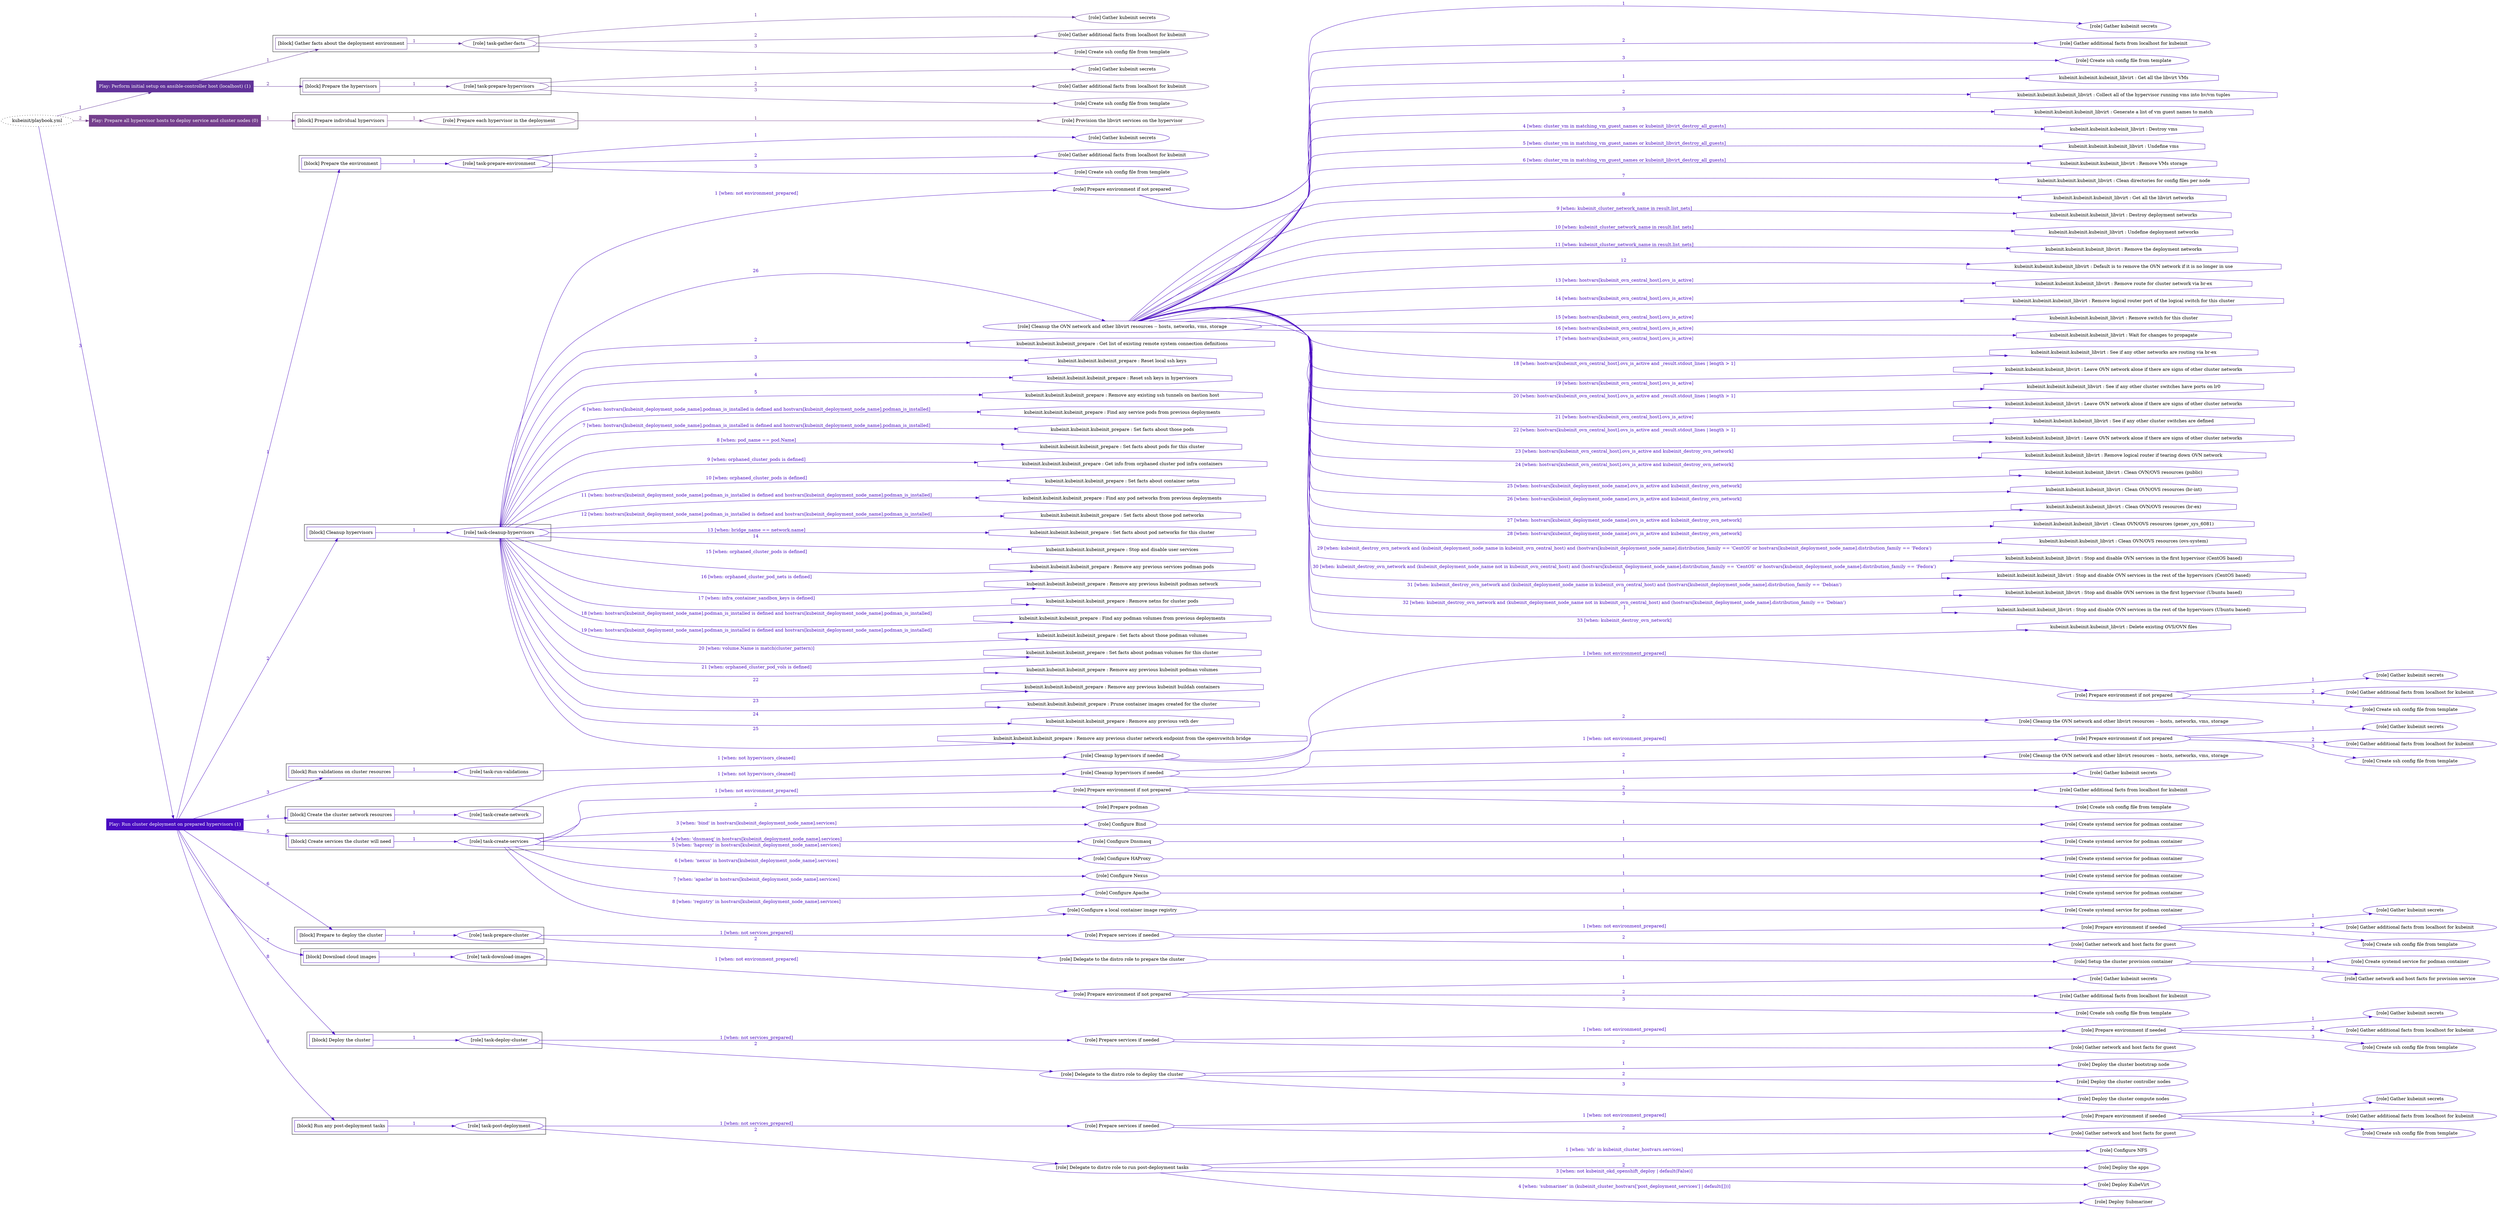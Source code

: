 digraph {
	graph [concentrate=true ordering=in rankdir=LR ratio=fill]
	edge [esep=5 sep=10]
	"kubeinit/playbook.yml" [URL="/home/runner/work/kubeinit/kubeinit/kubeinit/playbook.yml" id=playbook_6c7c8689 style=dotted]
	play_ba98a2fe [label="Play: Perform initial setup on ansible-controller host (localhost) (1)" URL="/home/runner/work/kubeinit/kubeinit/kubeinit/playbook.yml" color="#613399" fontcolor="#ffffff" id=play_ba98a2fe shape=box style=filled tooltip=localhost]
	"kubeinit/playbook.yml" -> play_ba98a2fe [label="1 " color="#613399" fontcolor="#613399" id=edge_66795bd3 labeltooltip="1 " tooltip="1 "]
	subgraph "Gather kubeinit secrets" {
		role_4f9f050a [label="[role] Gather kubeinit secrets" URL="/home/runner/.ansible/collections/ansible_collections/kubeinit/kubeinit/roles/kubeinit_prepare/tasks/gather_kubeinit_facts.yml" color="#613399" id=role_4f9f050a tooltip="Gather kubeinit secrets"]
	}
	subgraph "Gather additional facts from localhost for kubeinit" {
		role_f8ba015a [label="[role] Gather additional facts from localhost for kubeinit" URL="/home/runner/.ansible/collections/ansible_collections/kubeinit/kubeinit/roles/kubeinit_prepare/tasks/gather_kubeinit_facts.yml" color="#613399" id=role_f8ba015a tooltip="Gather additional facts from localhost for kubeinit"]
	}
	subgraph "Create ssh config file from template" {
		role_d59f95eb [label="[role] Create ssh config file from template" URL="/home/runner/.ansible/collections/ansible_collections/kubeinit/kubeinit/roles/kubeinit_prepare/tasks/gather_kubeinit_facts.yml" color="#613399" id=role_d59f95eb tooltip="Create ssh config file from template"]
	}
	subgraph "task-gather-facts" {
		role_e8e2634b [label="[role] task-gather-facts" URL="/home/runner/work/kubeinit/kubeinit/kubeinit/playbook.yml" color="#613399" id=role_e8e2634b tooltip="task-gather-facts"]
		role_e8e2634b -> role_4f9f050a [label="1 " color="#613399" fontcolor="#613399" id=edge_49de9b21 labeltooltip="1 " tooltip="1 "]
		role_e8e2634b -> role_f8ba015a [label="2 " color="#613399" fontcolor="#613399" id=edge_59c5e19e labeltooltip="2 " tooltip="2 "]
		role_e8e2634b -> role_d59f95eb [label="3 " color="#613399" fontcolor="#613399" id=edge_a73df1d0 labeltooltip="3 " tooltip="3 "]
	}
	subgraph "Gather kubeinit secrets" {
		role_33f20526 [label="[role] Gather kubeinit secrets" URL="/home/runner/.ansible/collections/ansible_collections/kubeinit/kubeinit/roles/kubeinit_prepare/tasks/gather_kubeinit_facts.yml" color="#613399" id=role_33f20526 tooltip="Gather kubeinit secrets"]
	}
	subgraph "Gather additional facts from localhost for kubeinit" {
		role_fea15c65 [label="[role] Gather additional facts from localhost for kubeinit" URL="/home/runner/.ansible/collections/ansible_collections/kubeinit/kubeinit/roles/kubeinit_prepare/tasks/gather_kubeinit_facts.yml" color="#613399" id=role_fea15c65 tooltip="Gather additional facts from localhost for kubeinit"]
	}
	subgraph "Create ssh config file from template" {
		role_cdf726ca [label="[role] Create ssh config file from template" URL="/home/runner/.ansible/collections/ansible_collections/kubeinit/kubeinit/roles/kubeinit_prepare/tasks/gather_kubeinit_facts.yml" color="#613399" id=role_cdf726ca tooltip="Create ssh config file from template"]
	}
	subgraph "task-prepare-hypervisors" {
		role_9cd65d08 [label="[role] task-prepare-hypervisors" URL="/home/runner/work/kubeinit/kubeinit/kubeinit/playbook.yml" color="#613399" id=role_9cd65d08 tooltip="task-prepare-hypervisors"]
		role_9cd65d08 -> role_33f20526 [label="1 " color="#613399" fontcolor="#613399" id=edge_11f2417f labeltooltip="1 " tooltip="1 "]
		role_9cd65d08 -> role_fea15c65 [label="2 " color="#613399" fontcolor="#613399" id=edge_13fc746b labeltooltip="2 " tooltip="2 "]
		role_9cd65d08 -> role_cdf726ca [label="3 " color="#613399" fontcolor="#613399" id=edge_e8f15e48 labeltooltip="3 " tooltip="3 "]
	}
	subgraph "Play: Perform initial setup on ansible-controller host (localhost) (1)" {
		play_ba98a2fe -> block_7e594145 [label=1 color="#613399" fontcolor="#613399" id=edge_5bff53ea labeltooltip=1 tooltip=1]
		subgraph cluster_block_7e594145 {
			block_7e594145 [label="[block] Gather facts about the deployment environment" URL="/home/runner/work/kubeinit/kubeinit/kubeinit/playbook.yml" color="#613399" id=block_7e594145 labeltooltip="Gather facts about the deployment environment" shape=box tooltip="Gather facts about the deployment environment"]
			block_7e594145 -> role_e8e2634b [label="1 " color="#613399" fontcolor="#613399" id=edge_15067c24 labeltooltip="1 " tooltip="1 "]
		}
		play_ba98a2fe -> block_dcac42dd [label=2 color="#613399" fontcolor="#613399" id=edge_1ac6d10c labeltooltip=2 tooltip=2]
		subgraph cluster_block_dcac42dd {
			block_dcac42dd [label="[block] Prepare the hypervisors" URL="/home/runner/work/kubeinit/kubeinit/kubeinit/playbook.yml" color="#613399" id=block_dcac42dd labeltooltip="Prepare the hypervisors" shape=box tooltip="Prepare the hypervisors"]
			block_dcac42dd -> role_9cd65d08 [label="1 " color="#613399" fontcolor="#613399" id=edge_c81e8a2c labeltooltip="1 " tooltip="1 "]
		}
	}
	play_bca017dc [label="Play: Prepare all hypervisor hosts to deploy service and cluster nodes (0)" URL="/home/runner/work/kubeinit/kubeinit/kubeinit/playbook.yml" color="#753f8d" fontcolor="#ffffff" id=play_bca017dc shape=box style=filled tooltip="Play: Prepare all hypervisor hosts to deploy service and cluster nodes (0)"]
	"kubeinit/playbook.yml" -> play_bca017dc [label="2 " color="#753f8d" fontcolor="#753f8d" id=edge_fab6d7ff labeltooltip="2 " tooltip="2 "]
	subgraph "Provision the libvirt services on the hypervisor" {
		role_0e832449 [label="[role] Provision the libvirt services on the hypervisor" URL="/home/runner/.ansible/collections/ansible_collections/kubeinit/kubeinit/roles/kubeinit_prepare/tasks/prepare_hypervisor.yml" color="#753f8d" id=role_0e832449 tooltip="Provision the libvirt services on the hypervisor"]
	}
	subgraph "Prepare each hypervisor in the deployment" {
		role_f9b96ef1 [label="[role] Prepare each hypervisor in the deployment" URL="/home/runner/work/kubeinit/kubeinit/kubeinit/playbook.yml" color="#753f8d" id=role_f9b96ef1 tooltip="Prepare each hypervisor in the deployment"]
		role_f9b96ef1 -> role_0e832449 [label="1 " color="#753f8d" fontcolor="#753f8d" id=edge_1c14bd93 labeltooltip="1 " tooltip="1 "]
	}
	subgraph "Play: Prepare all hypervisor hosts to deploy service and cluster nodes (0)" {
		play_bca017dc -> block_559e2eaf [label=1 color="#753f8d" fontcolor="#753f8d" id=edge_61c05b2b labeltooltip=1 tooltip=1]
		subgraph cluster_block_559e2eaf {
			block_559e2eaf [label="[block] Prepare individual hypervisors" URL="/home/runner/work/kubeinit/kubeinit/kubeinit/playbook.yml" color="#753f8d" id=block_559e2eaf labeltooltip="Prepare individual hypervisors" shape=box tooltip="Prepare individual hypervisors"]
			block_559e2eaf -> role_f9b96ef1 [label="1 " color="#753f8d" fontcolor="#753f8d" id=edge_0c947dbd labeltooltip="1 " tooltip="1 "]
		}
	}
	play_813b9cd0 [label="Play: Run cluster deployment on prepared hypervisors (1)" URL="/home/runner/work/kubeinit/kubeinit/kubeinit/playbook.yml" color="#490bc1" fontcolor="#ffffff" id=play_813b9cd0 shape=box style=filled tooltip=localhost]
	"kubeinit/playbook.yml" -> play_813b9cd0 [label="3 " color="#490bc1" fontcolor="#490bc1" id=edge_d02f0a70 labeltooltip="3 " tooltip="3 "]
	subgraph "Gather kubeinit secrets" {
		role_5f37dce6 [label="[role] Gather kubeinit secrets" URL="/home/runner/.ansible/collections/ansible_collections/kubeinit/kubeinit/roles/kubeinit_prepare/tasks/gather_kubeinit_facts.yml" color="#490bc1" id=role_5f37dce6 tooltip="Gather kubeinit secrets"]
	}
	subgraph "Gather additional facts from localhost for kubeinit" {
		role_73d19091 [label="[role] Gather additional facts from localhost for kubeinit" URL="/home/runner/.ansible/collections/ansible_collections/kubeinit/kubeinit/roles/kubeinit_prepare/tasks/gather_kubeinit_facts.yml" color="#490bc1" id=role_73d19091 tooltip="Gather additional facts from localhost for kubeinit"]
	}
	subgraph "Create ssh config file from template" {
		role_1014a129 [label="[role] Create ssh config file from template" URL="/home/runner/.ansible/collections/ansible_collections/kubeinit/kubeinit/roles/kubeinit_prepare/tasks/gather_kubeinit_facts.yml" color="#490bc1" id=role_1014a129 tooltip="Create ssh config file from template"]
	}
	subgraph "task-prepare-environment" {
		role_fdef2a5d [label="[role] task-prepare-environment" URL="/home/runner/work/kubeinit/kubeinit/kubeinit/playbook.yml" color="#490bc1" id=role_fdef2a5d tooltip="task-prepare-environment"]
		role_fdef2a5d -> role_5f37dce6 [label="1 " color="#490bc1" fontcolor="#490bc1" id=edge_93e66dea labeltooltip="1 " tooltip="1 "]
		role_fdef2a5d -> role_73d19091 [label="2 " color="#490bc1" fontcolor="#490bc1" id=edge_3ea2c8a4 labeltooltip="2 " tooltip="2 "]
		role_fdef2a5d -> role_1014a129 [label="3 " color="#490bc1" fontcolor="#490bc1" id=edge_231e863b labeltooltip="3 " tooltip="3 "]
	}
	subgraph "Gather kubeinit secrets" {
		role_7c835dd2 [label="[role] Gather kubeinit secrets" URL="/home/runner/.ansible/collections/ansible_collections/kubeinit/kubeinit/roles/kubeinit_prepare/tasks/gather_kubeinit_facts.yml" color="#490bc1" id=role_7c835dd2 tooltip="Gather kubeinit secrets"]
	}
	subgraph "Gather additional facts from localhost for kubeinit" {
		role_580da531 [label="[role] Gather additional facts from localhost for kubeinit" URL="/home/runner/.ansible/collections/ansible_collections/kubeinit/kubeinit/roles/kubeinit_prepare/tasks/gather_kubeinit_facts.yml" color="#490bc1" id=role_580da531 tooltip="Gather additional facts from localhost for kubeinit"]
	}
	subgraph "Create ssh config file from template" {
		role_b0c73bd5 [label="[role] Create ssh config file from template" URL="/home/runner/.ansible/collections/ansible_collections/kubeinit/kubeinit/roles/kubeinit_prepare/tasks/gather_kubeinit_facts.yml" color="#490bc1" id=role_b0c73bd5 tooltip="Create ssh config file from template"]
	}
	subgraph "Prepare environment if not prepared" {
		role_75259af6 [label="[role] Prepare environment if not prepared" URL="/home/runner/.ansible/collections/ansible_collections/kubeinit/kubeinit/roles/kubeinit_prepare/tasks/cleanup_hypervisors.yml" color="#490bc1" id=role_75259af6 tooltip="Prepare environment if not prepared"]
		role_75259af6 -> role_7c835dd2 [label="1 " color="#490bc1" fontcolor="#490bc1" id=edge_b6aa85e8 labeltooltip="1 " tooltip="1 "]
		role_75259af6 -> role_580da531 [label="2 " color="#490bc1" fontcolor="#490bc1" id=edge_5df0f4e0 labeltooltip="2 " tooltip="2 "]
		role_75259af6 -> role_b0c73bd5 [label="3 " color="#490bc1" fontcolor="#490bc1" id=edge_a9bce1f1 labeltooltip="3 " tooltip="3 "]
	}
	subgraph "Cleanup the OVN network and other libvirt resources -- hosts, networks, vms, storage" {
		role_c8379649 [label="[role] Cleanup the OVN network and other libvirt resources -- hosts, networks, vms, storage" URL="/home/runner/.ansible/collections/ansible_collections/kubeinit/kubeinit/roles/kubeinit_prepare/tasks/cleanup_hypervisors.yml" color="#490bc1" id=role_c8379649 tooltip="Cleanup the OVN network and other libvirt resources -- hosts, networks, vms, storage"]
		task_9b4f147f [label="kubeinit.kubeinit.kubeinit_libvirt : Get all the libvirt VMs" URL="/home/runner/.ansible/collections/ansible_collections/kubeinit/kubeinit/roles/kubeinit_libvirt/tasks/cleanup_libvirt.yml" color="#490bc1" id=task_9b4f147f shape=octagon tooltip="kubeinit.kubeinit.kubeinit_libvirt : Get all the libvirt VMs"]
		role_c8379649 -> task_9b4f147f [label="1 " color="#490bc1" fontcolor="#490bc1" id=edge_95f4cb2b labeltooltip="1 " tooltip="1 "]
		task_5f17436c [label="kubeinit.kubeinit.kubeinit_libvirt : Collect all of the hypervisor running vms into hv/vm tuples" URL="/home/runner/.ansible/collections/ansible_collections/kubeinit/kubeinit/roles/kubeinit_libvirt/tasks/cleanup_libvirt.yml" color="#490bc1" id=task_5f17436c shape=octagon tooltip="kubeinit.kubeinit.kubeinit_libvirt : Collect all of the hypervisor running vms into hv/vm tuples"]
		role_c8379649 -> task_5f17436c [label="2 " color="#490bc1" fontcolor="#490bc1" id=edge_b961e809 labeltooltip="2 " tooltip="2 "]
		task_78473678 [label="kubeinit.kubeinit.kubeinit_libvirt : Generate a list of vm guest names to match" URL="/home/runner/.ansible/collections/ansible_collections/kubeinit/kubeinit/roles/kubeinit_libvirt/tasks/cleanup_libvirt.yml" color="#490bc1" id=task_78473678 shape=octagon tooltip="kubeinit.kubeinit.kubeinit_libvirt : Generate a list of vm guest names to match"]
		role_c8379649 -> task_78473678 [label="3 " color="#490bc1" fontcolor="#490bc1" id=edge_14fa007e labeltooltip="3 " tooltip="3 "]
		task_dfaa9534 [label="kubeinit.kubeinit.kubeinit_libvirt : Destroy vms" URL="/home/runner/.ansible/collections/ansible_collections/kubeinit/kubeinit/roles/kubeinit_libvirt/tasks/cleanup_libvirt.yml" color="#490bc1" id=task_dfaa9534 shape=octagon tooltip="kubeinit.kubeinit.kubeinit_libvirt : Destroy vms"]
		role_c8379649 -> task_dfaa9534 [label="4 [when: cluster_vm in matching_vm_guest_names or kubeinit_libvirt_destroy_all_guests]" color="#490bc1" fontcolor="#490bc1" id=edge_0f341faa labeltooltip="4 [when: cluster_vm in matching_vm_guest_names or kubeinit_libvirt_destroy_all_guests]" tooltip="4 [when: cluster_vm in matching_vm_guest_names or kubeinit_libvirt_destroy_all_guests]"]
		task_91500aff [label="kubeinit.kubeinit.kubeinit_libvirt : Undefine vms" URL="/home/runner/.ansible/collections/ansible_collections/kubeinit/kubeinit/roles/kubeinit_libvirt/tasks/cleanup_libvirt.yml" color="#490bc1" id=task_91500aff shape=octagon tooltip="kubeinit.kubeinit.kubeinit_libvirt : Undefine vms"]
		role_c8379649 -> task_91500aff [label="5 [when: cluster_vm in matching_vm_guest_names or kubeinit_libvirt_destroy_all_guests]" color="#490bc1" fontcolor="#490bc1" id=edge_074d42d6 labeltooltip="5 [when: cluster_vm in matching_vm_guest_names or kubeinit_libvirt_destroy_all_guests]" tooltip="5 [when: cluster_vm in matching_vm_guest_names or kubeinit_libvirt_destroy_all_guests]"]
		task_bdfe68d1 [label="kubeinit.kubeinit.kubeinit_libvirt : Remove VMs storage" URL="/home/runner/.ansible/collections/ansible_collections/kubeinit/kubeinit/roles/kubeinit_libvirt/tasks/cleanup_libvirt.yml" color="#490bc1" id=task_bdfe68d1 shape=octagon tooltip="kubeinit.kubeinit.kubeinit_libvirt : Remove VMs storage"]
		role_c8379649 -> task_bdfe68d1 [label="6 [when: cluster_vm in matching_vm_guest_names or kubeinit_libvirt_destroy_all_guests]" color="#490bc1" fontcolor="#490bc1" id=edge_37afae49 labeltooltip="6 [when: cluster_vm in matching_vm_guest_names or kubeinit_libvirt_destroy_all_guests]" tooltip="6 [when: cluster_vm in matching_vm_guest_names or kubeinit_libvirt_destroy_all_guests]"]
		task_8ae55529 [label="kubeinit.kubeinit.kubeinit_libvirt : Clean directories for config files per node" URL="/home/runner/.ansible/collections/ansible_collections/kubeinit/kubeinit/roles/kubeinit_libvirt/tasks/cleanup_libvirt.yml" color="#490bc1" id=task_8ae55529 shape=octagon tooltip="kubeinit.kubeinit.kubeinit_libvirt : Clean directories for config files per node"]
		role_c8379649 -> task_8ae55529 [label="7 " color="#490bc1" fontcolor="#490bc1" id=edge_2b6b0afe labeltooltip="7 " tooltip="7 "]
		task_8c60c1ca [label="kubeinit.kubeinit.kubeinit_libvirt : Get all the libvirt networks" URL="/home/runner/.ansible/collections/ansible_collections/kubeinit/kubeinit/roles/kubeinit_libvirt/tasks/cleanup_libvirt.yml" color="#490bc1" id=task_8c60c1ca shape=octagon tooltip="kubeinit.kubeinit.kubeinit_libvirt : Get all the libvirt networks"]
		role_c8379649 -> task_8c60c1ca [label="8 " color="#490bc1" fontcolor="#490bc1" id=edge_48dc8e91 labeltooltip="8 " tooltip="8 "]
		task_319fd494 [label="kubeinit.kubeinit.kubeinit_libvirt : Destroy deployment networks" URL="/home/runner/.ansible/collections/ansible_collections/kubeinit/kubeinit/roles/kubeinit_libvirt/tasks/cleanup_libvirt.yml" color="#490bc1" id=task_319fd494 shape=octagon tooltip="kubeinit.kubeinit.kubeinit_libvirt : Destroy deployment networks"]
		role_c8379649 -> task_319fd494 [label="9 [when: kubeinit_cluster_network_name in result.list_nets]" color="#490bc1" fontcolor="#490bc1" id=edge_5af1132a labeltooltip="9 [when: kubeinit_cluster_network_name in result.list_nets]" tooltip="9 [when: kubeinit_cluster_network_name in result.list_nets]"]
		task_475cfd4e [label="kubeinit.kubeinit.kubeinit_libvirt : Undefine deployment networks" URL="/home/runner/.ansible/collections/ansible_collections/kubeinit/kubeinit/roles/kubeinit_libvirt/tasks/cleanup_libvirt.yml" color="#490bc1" id=task_475cfd4e shape=octagon tooltip="kubeinit.kubeinit.kubeinit_libvirt : Undefine deployment networks"]
		role_c8379649 -> task_475cfd4e [label="10 [when: kubeinit_cluster_network_name in result.list_nets]" color="#490bc1" fontcolor="#490bc1" id=edge_f6a16ce2 labeltooltip="10 [when: kubeinit_cluster_network_name in result.list_nets]" tooltip="10 [when: kubeinit_cluster_network_name in result.list_nets]"]
		task_3720bbd6 [label="kubeinit.kubeinit.kubeinit_libvirt : Remove the deployment networks" URL="/home/runner/.ansible/collections/ansible_collections/kubeinit/kubeinit/roles/kubeinit_libvirt/tasks/cleanup_libvirt.yml" color="#490bc1" id=task_3720bbd6 shape=octagon tooltip="kubeinit.kubeinit.kubeinit_libvirt : Remove the deployment networks"]
		role_c8379649 -> task_3720bbd6 [label="11 [when: kubeinit_cluster_network_name in result.list_nets]" color="#490bc1" fontcolor="#490bc1" id=edge_934adfef labeltooltip="11 [when: kubeinit_cluster_network_name in result.list_nets]" tooltip="11 [when: kubeinit_cluster_network_name in result.list_nets]"]
		task_15736aee [label="kubeinit.kubeinit.kubeinit_libvirt : Default is to remove the OVN network if it is no longer in use" URL="/home/runner/.ansible/collections/ansible_collections/kubeinit/kubeinit/roles/kubeinit_libvirt/tasks/cleanup_libvirt.yml" color="#490bc1" id=task_15736aee shape=octagon tooltip="kubeinit.kubeinit.kubeinit_libvirt : Default is to remove the OVN network if it is no longer in use"]
		role_c8379649 -> task_15736aee [label="12 " color="#490bc1" fontcolor="#490bc1" id=edge_d5b20498 labeltooltip="12 " tooltip="12 "]
		task_47d15432 [label="kubeinit.kubeinit.kubeinit_libvirt : Remove route for cluster network via br-ex" URL="/home/runner/.ansible/collections/ansible_collections/kubeinit/kubeinit/roles/kubeinit_libvirt/tasks/cleanup_libvirt.yml" color="#490bc1" id=task_47d15432 shape=octagon tooltip="kubeinit.kubeinit.kubeinit_libvirt : Remove route for cluster network via br-ex"]
		role_c8379649 -> task_47d15432 [label="13 [when: hostvars[kubeinit_ovn_central_host].ovs_is_active]" color="#490bc1" fontcolor="#490bc1" id=edge_2842559d labeltooltip="13 [when: hostvars[kubeinit_ovn_central_host].ovs_is_active]" tooltip="13 [when: hostvars[kubeinit_ovn_central_host].ovs_is_active]"]
		task_3f705026 [label="kubeinit.kubeinit.kubeinit_libvirt : Remove logical router port of the logical switch for this cluster" URL="/home/runner/.ansible/collections/ansible_collections/kubeinit/kubeinit/roles/kubeinit_libvirt/tasks/cleanup_libvirt.yml" color="#490bc1" id=task_3f705026 shape=octagon tooltip="kubeinit.kubeinit.kubeinit_libvirt : Remove logical router port of the logical switch for this cluster"]
		role_c8379649 -> task_3f705026 [label="14 [when: hostvars[kubeinit_ovn_central_host].ovs_is_active]" color="#490bc1" fontcolor="#490bc1" id=edge_6e2efdbb labeltooltip="14 [when: hostvars[kubeinit_ovn_central_host].ovs_is_active]" tooltip="14 [when: hostvars[kubeinit_ovn_central_host].ovs_is_active]"]
		task_9237fe48 [label="kubeinit.kubeinit.kubeinit_libvirt : Remove switch for this cluster" URL="/home/runner/.ansible/collections/ansible_collections/kubeinit/kubeinit/roles/kubeinit_libvirt/tasks/cleanup_libvirt.yml" color="#490bc1" id=task_9237fe48 shape=octagon tooltip="kubeinit.kubeinit.kubeinit_libvirt : Remove switch for this cluster"]
		role_c8379649 -> task_9237fe48 [label="15 [when: hostvars[kubeinit_ovn_central_host].ovs_is_active]" color="#490bc1" fontcolor="#490bc1" id=edge_863bcf86 labeltooltip="15 [when: hostvars[kubeinit_ovn_central_host].ovs_is_active]" tooltip="15 [when: hostvars[kubeinit_ovn_central_host].ovs_is_active]"]
		task_854f82de [label="kubeinit.kubeinit.kubeinit_libvirt : Wait for changes to propagate" URL="/home/runner/.ansible/collections/ansible_collections/kubeinit/kubeinit/roles/kubeinit_libvirt/tasks/cleanup_libvirt.yml" color="#490bc1" id=task_854f82de shape=octagon tooltip="kubeinit.kubeinit.kubeinit_libvirt : Wait for changes to propagate"]
		role_c8379649 -> task_854f82de [label="16 [when: hostvars[kubeinit_ovn_central_host].ovs_is_active]" color="#490bc1" fontcolor="#490bc1" id=edge_17f5462d labeltooltip="16 [when: hostvars[kubeinit_ovn_central_host].ovs_is_active]" tooltip="16 [when: hostvars[kubeinit_ovn_central_host].ovs_is_active]"]
		task_865e55f8 [label="kubeinit.kubeinit.kubeinit_libvirt : See if any other networks are routing via br-ex" URL="/home/runner/.ansible/collections/ansible_collections/kubeinit/kubeinit/roles/kubeinit_libvirt/tasks/cleanup_libvirt.yml" color="#490bc1" id=task_865e55f8 shape=octagon tooltip="kubeinit.kubeinit.kubeinit_libvirt : See if any other networks are routing via br-ex"]
		role_c8379649 -> task_865e55f8 [label="17 [when: hostvars[kubeinit_ovn_central_host].ovs_is_active]" color="#490bc1" fontcolor="#490bc1" id=edge_5200a17f labeltooltip="17 [when: hostvars[kubeinit_ovn_central_host].ovs_is_active]" tooltip="17 [when: hostvars[kubeinit_ovn_central_host].ovs_is_active]"]
		task_95b621bf [label="kubeinit.kubeinit.kubeinit_libvirt : Leave OVN network alone if there are signs of other cluster networks" URL="/home/runner/.ansible/collections/ansible_collections/kubeinit/kubeinit/roles/kubeinit_libvirt/tasks/cleanup_libvirt.yml" color="#490bc1" id=task_95b621bf shape=octagon tooltip="kubeinit.kubeinit.kubeinit_libvirt : Leave OVN network alone if there are signs of other cluster networks"]
		role_c8379649 -> task_95b621bf [label="18 [when: hostvars[kubeinit_ovn_central_host].ovs_is_active and _result.stdout_lines | length > 1]" color="#490bc1" fontcolor="#490bc1" id=edge_e417ccb2 labeltooltip="18 [when: hostvars[kubeinit_ovn_central_host].ovs_is_active and _result.stdout_lines | length > 1]" tooltip="18 [when: hostvars[kubeinit_ovn_central_host].ovs_is_active and _result.stdout_lines | length > 1]"]
		task_d7dd2914 [label="kubeinit.kubeinit.kubeinit_libvirt : See if any other cluster switches have ports on lr0" URL="/home/runner/.ansible/collections/ansible_collections/kubeinit/kubeinit/roles/kubeinit_libvirt/tasks/cleanup_libvirt.yml" color="#490bc1" id=task_d7dd2914 shape=octagon tooltip="kubeinit.kubeinit.kubeinit_libvirt : See if any other cluster switches have ports on lr0"]
		role_c8379649 -> task_d7dd2914 [label="19 [when: hostvars[kubeinit_ovn_central_host].ovs_is_active]" color="#490bc1" fontcolor="#490bc1" id=edge_e705cf7f labeltooltip="19 [when: hostvars[kubeinit_ovn_central_host].ovs_is_active]" tooltip="19 [when: hostvars[kubeinit_ovn_central_host].ovs_is_active]"]
		task_5c48cad2 [label="kubeinit.kubeinit.kubeinit_libvirt : Leave OVN network alone if there are signs of other cluster networks" URL="/home/runner/.ansible/collections/ansible_collections/kubeinit/kubeinit/roles/kubeinit_libvirt/tasks/cleanup_libvirt.yml" color="#490bc1" id=task_5c48cad2 shape=octagon tooltip="kubeinit.kubeinit.kubeinit_libvirt : Leave OVN network alone if there are signs of other cluster networks"]
		role_c8379649 -> task_5c48cad2 [label="20 [when: hostvars[kubeinit_ovn_central_host].ovs_is_active and _result.stdout_lines | length > 1]" color="#490bc1" fontcolor="#490bc1" id=edge_ecae388c labeltooltip="20 [when: hostvars[kubeinit_ovn_central_host].ovs_is_active and _result.stdout_lines | length > 1]" tooltip="20 [when: hostvars[kubeinit_ovn_central_host].ovs_is_active and _result.stdout_lines | length > 1]"]
		task_169e0bde [label="kubeinit.kubeinit.kubeinit_libvirt : See if any other cluster switches are defined" URL="/home/runner/.ansible/collections/ansible_collections/kubeinit/kubeinit/roles/kubeinit_libvirt/tasks/cleanup_libvirt.yml" color="#490bc1" id=task_169e0bde shape=octagon tooltip="kubeinit.kubeinit.kubeinit_libvirt : See if any other cluster switches are defined"]
		role_c8379649 -> task_169e0bde [label="21 [when: hostvars[kubeinit_ovn_central_host].ovs_is_active]" color="#490bc1" fontcolor="#490bc1" id=edge_5dce4c3c labeltooltip="21 [when: hostvars[kubeinit_ovn_central_host].ovs_is_active]" tooltip="21 [when: hostvars[kubeinit_ovn_central_host].ovs_is_active]"]
		task_f76fa366 [label="kubeinit.kubeinit.kubeinit_libvirt : Leave OVN network alone if there are signs of other cluster networks" URL="/home/runner/.ansible/collections/ansible_collections/kubeinit/kubeinit/roles/kubeinit_libvirt/tasks/cleanup_libvirt.yml" color="#490bc1" id=task_f76fa366 shape=octagon tooltip="kubeinit.kubeinit.kubeinit_libvirt : Leave OVN network alone if there are signs of other cluster networks"]
		role_c8379649 -> task_f76fa366 [label="22 [when: hostvars[kubeinit_ovn_central_host].ovs_is_active and _result.stdout_lines | length > 1]" color="#490bc1" fontcolor="#490bc1" id=edge_fe46dc57 labeltooltip="22 [when: hostvars[kubeinit_ovn_central_host].ovs_is_active and _result.stdout_lines | length > 1]" tooltip="22 [when: hostvars[kubeinit_ovn_central_host].ovs_is_active and _result.stdout_lines | length > 1]"]
		task_c1c2adf7 [label="kubeinit.kubeinit.kubeinit_libvirt : Remove logical router if tearing down OVN network" URL="/home/runner/.ansible/collections/ansible_collections/kubeinit/kubeinit/roles/kubeinit_libvirt/tasks/cleanup_libvirt.yml" color="#490bc1" id=task_c1c2adf7 shape=octagon tooltip="kubeinit.kubeinit.kubeinit_libvirt : Remove logical router if tearing down OVN network"]
		role_c8379649 -> task_c1c2adf7 [label="23 [when: hostvars[kubeinit_ovn_central_host].ovs_is_active and kubeinit_destroy_ovn_network]" color="#490bc1" fontcolor="#490bc1" id=edge_958520b6 labeltooltip="23 [when: hostvars[kubeinit_ovn_central_host].ovs_is_active and kubeinit_destroy_ovn_network]" tooltip="23 [when: hostvars[kubeinit_ovn_central_host].ovs_is_active and kubeinit_destroy_ovn_network]"]
		task_1f8f6bff [label="kubeinit.kubeinit.kubeinit_libvirt : Clean OVN/OVS resources (public)" URL="/home/runner/.ansible/collections/ansible_collections/kubeinit/kubeinit/roles/kubeinit_libvirt/tasks/cleanup_libvirt.yml" color="#490bc1" id=task_1f8f6bff shape=octagon tooltip="kubeinit.kubeinit.kubeinit_libvirt : Clean OVN/OVS resources (public)"]
		role_c8379649 -> task_1f8f6bff [label="24 [when: hostvars[kubeinit_ovn_central_host].ovs_is_active and kubeinit_destroy_ovn_network]" color="#490bc1" fontcolor="#490bc1" id=edge_58f45ce0 labeltooltip="24 [when: hostvars[kubeinit_ovn_central_host].ovs_is_active and kubeinit_destroy_ovn_network]" tooltip="24 [when: hostvars[kubeinit_ovn_central_host].ovs_is_active and kubeinit_destroy_ovn_network]"]
		task_d1b533e2 [label="kubeinit.kubeinit.kubeinit_libvirt : Clean OVN/OVS resources (br-int)" URL="/home/runner/.ansible/collections/ansible_collections/kubeinit/kubeinit/roles/kubeinit_libvirt/tasks/cleanup_libvirt.yml" color="#490bc1" id=task_d1b533e2 shape=octagon tooltip="kubeinit.kubeinit.kubeinit_libvirt : Clean OVN/OVS resources (br-int)"]
		role_c8379649 -> task_d1b533e2 [label="25 [when: hostvars[kubeinit_deployment_node_name].ovs_is_active and kubeinit_destroy_ovn_network]" color="#490bc1" fontcolor="#490bc1" id=edge_a11d2c7f labeltooltip="25 [when: hostvars[kubeinit_deployment_node_name].ovs_is_active and kubeinit_destroy_ovn_network]" tooltip="25 [when: hostvars[kubeinit_deployment_node_name].ovs_is_active and kubeinit_destroy_ovn_network]"]
		task_e4d94bb3 [label="kubeinit.kubeinit.kubeinit_libvirt : Clean OVN/OVS resources (br-ex)" URL="/home/runner/.ansible/collections/ansible_collections/kubeinit/kubeinit/roles/kubeinit_libvirt/tasks/cleanup_libvirt.yml" color="#490bc1" id=task_e4d94bb3 shape=octagon tooltip="kubeinit.kubeinit.kubeinit_libvirt : Clean OVN/OVS resources (br-ex)"]
		role_c8379649 -> task_e4d94bb3 [label="26 [when: hostvars[kubeinit_deployment_node_name].ovs_is_active and kubeinit_destroy_ovn_network]" color="#490bc1" fontcolor="#490bc1" id=edge_b06a973f labeltooltip="26 [when: hostvars[kubeinit_deployment_node_name].ovs_is_active and kubeinit_destroy_ovn_network]" tooltip="26 [when: hostvars[kubeinit_deployment_node_name].ovs_is_active and kubeinit_destroy_ovn_network]"]
		task_56aabeba [label="kubeinit.kubeinit.kubeinit_libvirt : Clean OVN/OVS resources (genev_sys_6081)" URL="/home/runner/.ansible/collections/ansible_collections/kubeinit/kubeinit/roles/kubeinit_libvirt/tasks/cleanup_libvirt.yml" color="#490bc1" id=task_56aabeba shape=octagon tooltip="kubeinit.kubeinit.kubeinit_libvirt : Clean OVN/OVS resources (genev_sys_6081)"]
		role_c8379649 -> task_56aabeba [label="27 [when: hostvars[kubeinit_deployment_node_name].ovs_is_active and kubeinit_destroy_ovn_network]" color="#490bc1" fontcolor="#490bc1" id=edge_55528f2c labeltooltip="27 [when: hostvars[kubeinit_deployment_node_name].ovs_is_active and kubeinit_destroy_ovn_network]" tooltip="27 [when: hostvars[kubeinit_deployment_node_name].ovs_is_active and kubeinit_destroy_ovn_network]"]
		task_c97ad364 [label="kubeinit.kubeinit.kubeinit_libvirt : Clean OVN/OVS resources (ovs-system)" URL="/home/runner/.ansible/collections/ansible_collections/kubeinit/kubeinit/roles/kubeinit_libvirt/tasks/cleanup_libvirt.yml" color="#490bc1" id=task_c97ad364 shape=octagon tooltip="kubeinit.kubeinit.kubeinit_libvirt : Clean OVN/OVS resources (ovs-system)"]
		role_c8379649 -> task_c97ad364 [label="28 [when: hostvars[kubeinit_deployment_node_name].ovs_is_active and kubeinit_destroy_ovn_network]" color="#490bc1" fontcolor="#490bc1" id=edge_92964caa labeltooltip="28 [when: hostvars[kubeinit_deployment_node_name].ovs_is_active and kubeinit_destroy_ovn_network]" tooltip="28 [when: hostvars[kubeinit_deployment_node_name].ovs_is_active and kubeinit_destroy_ovn_network]"]
		task_4b08938d [label="kubeinit.kubeinit.kubeinit_libvirt : Stop and disable OVN services in the first hypervisor (CentOS based)" URL="/home/runner/.ansible/collections/ansible_collections/kubeinit/kubeinit/roles/kubeinit_libvirt/tasks/cleanup_libvirt.yml" color="#490bc1" id=task_4b08938d shape=octagon tooltip="kubeinit.kubeinit.kubeinit_libvirt : Stop and disable OVN services in the first hypervisor (CentOS based)"]
		role_c8379649 -> task_4b08938d [label="29 [when: kubeinit_destroy_ovn_network and (kubeinit_deployment_node_name in kubeinit_ovn_central_host) and (hostvars[kubeinit_deployment_node_name].distribution_family == 'CentOS' or hostvars[kubeinit_deployment_node_name].distribution_family == 'Fedora')
]" color="#490bc1" fontcolor="#490bc1" id=edge_304c2cdf labeltooltip="29 [when: kubeinit_destroy_ovn_network and (kubeinit_deployment_node_name in kubeinit_ovn_central_host) and (hostvars[kubeinit_deployment_node_name].distribution_family == 'CentOS' or hostvars[kubeinit_deployment_node_name].distribution_family == 'Fedora')
]" tooltip="29 [when: kubeinit_destroy_ovn_network and (kubeinit_deployment_node_name in kubeinit_ovn_central_host) and (hostvars[kubeinit_deployment_node_name].distribution_family == 'CentOS' or hostvars[kubeinit_deployment_node_name].distribution_family == 'Fedora')
]"]
		task_ac35039b [label="kubeinit.kubeinit.kubeinit_libvirt : Stop and disable OVN services in the rest of the hypervisors (CentOS based)" URL="/home/runner/.ansible/collections/ansible_collections/kubeinit/kubeinit/roles/kubeinit_libvirt/tasks/cleanup_libvirt.yml" color="#490bc1" id=task_ac35039b shape=octagon tooltip="kubeinit.kubeinit.kubeinit_libvirt : Stop and disable OVN services in the rest of the hypervisors (CentOS based)"]
		role_c8379649 -> task_ac35039b [label="30 [when: kubeinit_destroy_ovn_network and (kubeinit_deployment_node_name not in kubeinit_ovn_central_host) and (hostvars[kubeinit_deployment_node_name].distribution_family == 'CentOS' or hostvars[kubeinit_deployment_node_name].distribution_family == 'Fedora')
]" color="#490bc1" fontcolor="#490bc1" id=edge_32e702f9 labeltooltip="30 [when: kubeinit_destroy_ovn_network and (kubeinit_deployment_node_name not in kubeinit_ovn_central_host) and (hostvars[kubeinit_deployment_node_name].distribution_family == 'CentOS' or hostvars[kubeinit_deployment_node_name].distribution_family == 'Fedora')
]" tooltip="30 [when: kubeinit_destroy_ovn_network and (kubeinit_deployment_node_name not in kubeinit_ovn_central_host) and (hostvars[kubeinit_deployment_node_name].distribution_family == 'CentOS' or hostvars[kubeinit_deployment_node_name].distribution_family == 'Fedora')
]"]
		task_d1ee3d18 [label="kubeinit.kubeinit.kubeinit_libvirt : Stop and disable OVN services in the first hypervisor (Ubuntu based)" URL="/home/runner/.ansible/collections/ansible_collections/kubeinit/kubeinit/roles/kubeinit_libvirt/tasks/cleanup_libvirt.yml" color="#490bc1" id=task_d1ee3d18 shape=octagon tooltip="kubeinit.kubeinit.kubeinit_libvirt : Stop and disable OVN services in the first hypervisor (Ubuntu based)"]
		role_c8379649 -> task_d1ee3d18 [label="31 [when: kubeinit_destroy_ovn_network and (kubeinit_deployment_node_name in kubeinit_ovn_central_host) and (hostvars[kubeinit_deployment_node_name].distribution_family == 'Debian')
]" color="#490bc1" fontcolor="#490bc1" id=edge_2b960b99 labeltooltip="31 [when: kubeinit_destroy_ovn_network and (kubeinit_deployment_node_name in kubeinit_ovn_central_host) and (hostvars[kubeinit_deployment_node_name].distribution_family == 'Debian')
]" tooltip="31 [when: kubeinit_destroy_ovn_network and (kubeinit_deployment_node_name in kubeinit_ovn_central_host) and (hostvars[kubeinit_deployment_node_name].distribution_family == 'Debian')
]"]
		task_d3719349 [label="kubeinit.kubeinit.kubeinit_libvirt : Stop and disable OVN services in the rest of the hypervisors (Ubuntu based)" URL="/home/runner/.ansible/collections/ansible_collections/kubeinit/kubeinit/roles/kubeinit_libvirt/tasks/cleanup_libvirt.yml" color="#490bc1" id=task_d3719349 shape=octagon tooltip="kubeinit.kubeinit.kubeinit_libvirt : Stop and disable OVN services in the rest of the hypervisors (Ubuntu based)"]
		role_c8379649 -> task_d3719349 [label="32 [when: kubeinit_destroy_ovn_network and (kubeinit_deployment_node_name not in kubeinit_ovn_central_host) and (hostvars[kubeinit_deployment_node_name].distribution_family == 'Debian')
]" color="#490bc1" fontcolor="#490bc1" id=edge_fc167973 labeltooltip="32 [when: kubeinit_destroy_ovn_network and (kubeinit_deployment_node_name not in kubeinit_ovn_central_host) and (hostvars[kubeinit_deployment_node_name].distribution_family == 'Debian')
]" tooltip="32 [when: kubeinit_destroy_ovn_network and (kubeinit_deployment_node_name not in kubeinit_ovn_central_host) and (hostvars[kubeinit_deployment_node_name].distribution_family == 'Debian')
]"]
		task_ef652be6 [label="kubeinit.kubeinit.kubeinit_libvirt : Delete existing OVS/OVN files" URL="/home/runner/.ansible/collections/ansible_collections/kubeinit/kubeinit/roles/kubeinit_libvirt/tasks/cleanup_libvirt.yml" color="#490bc1" id=task_ef652be6 shape=octagon tooltip="kubeinit.kubeinit.kubeinit_libvirt : Delete existing OVS/OVN files"]
		role_c8379649 -> task_ef652be6 [label="33 [when: kubeinit_destroy_ovn_network]" color="#490bc1" fontcolor="#490bc1" id=edge_d4301ba5 labeltooltip="33 [when: kubeinit_destroy_ovn_network]" tooltip="33 [when: kubeinit_destroy_ovn_network]"]
	}
	subgraph "task-cleanup-hypervisors" {
		role_e34e9fe8 [label="[role] task-cleanup-hypervisors" URL="/home/runner/work/kubeinit/kubeinit/kubeinit/playbook.yml" color="#490bc1" id=role_e34e9fe8 tooltip="task-cleanup-hypervisors"]
		role_e34e9fe8 -> role_75259af6 [label="1 [when: not environment_prepared]" color="#490bc1" fontcolor="#490bc1" id=edge_6694cc76 labeltooltip="1 [when: not environment_prepared]" tooltip="1 [when: not environment_prepared]"]
		task_bd71e223 [label="kubeinit.kubeinit.kubeinit_prepare : Get list of existing remote system connection definitions" URL="/home/runner/.ansible/collections/ansible_collections/kubeinit/kubeinit/roles/kubeinit_prepare/tasks/cleanup_hypervisors.yml" color="#490bc1" id=task_bd71e223 shape=octagon tooltip="kubeinit.kubeinit.kubeinit_prepare : Get list of existing remote system connection definitions"]
		role_e34e9fe8 -> task_bd71e223 [label="2 " color="#490bc1" fontcolor="#490bc1" id=edge_3d9ae34a labeltooltip="2 " tooltip="2 "]
		task_83712998 [label="kubeinit.kubeinit.kubeinit_prepare : Reset local ssh keys" URL="/home/runner/.ansible/collections/ansible_collections/kubeinit/kubeinit/roles/kubeinit_prepare/tasks/cleanup_hypervisors.yml" color="#490bc1" id=task_83712998 shape=octagon tooltip="kubeinit.kubeinit.kubeinit_prepare : Reset local ssh keys"]
		role_e34e9fe8 -> task_83712998 [label="3 " color="#490bc1" fontcolor="#490bc1" id=edge_3dd4a6e8 labeltooltip="3 " tooltip="3 "]
		task_39ac215c [label="kubeinit.kubeinit.kubeinit_prepare : Reset ssh keys in hypervisors" URL="/home/runner/.ansible/collections/ansible_collections/kubeinit/kubeinit/roles/kubeinit_prepare/tasks/cleanup_hypervisors.yml" color="#490bc1" id=task_39ac215c shape=octagon tooltip="kubeinit.kubeinit.kubeinit_prepare : Reset ssh keys in hypervisors"]
		role_e34e9fe8 -> task_39ac215c [label="4 " color="#490bc1" fontcolor="#490bc1" id=edge_33868081 labeltooltip="4 " tooltip="4 "]
		task_03cfe25d [label="kubeinit.kubeinit.kubeinit_prepare : Remove any existing ssh tunnels on bastion host" URL="/home/runner/.ansible/collections/ansible_collections/kubeinit/kubeinit/roles/kubeinit_prepare/tasks/cleanup_hypervisors.yml" color="#490bc1" id=task_03cfe25d shape=octagon tooltip="kubeinit.kubeinit.kubeinit_prepare : Remove any existing ssh tunnels on bastion host"]
		role_e34e9fe8 -> task_03cfe25d [label="5 " color="#490bc1" fontcolor="#490bc1" id=edge_8774390b labeltooltip="5 " tooltip="5 "]
		task_e5064543 [label="kubeinit.kubeinit.kubeinit_prepare : Find any service pods from previous deployments" URL="/home/runner/.ansible/collections/ansible_collections/kubeinit/kubeinit/roles/kubeinit_prepare/tasks/cleanup_hypervisors.yml" color="#490bc1" id=task_e5064543 shape=octagon tooltip="kubeinit.kubeinit.kubeinit_prepare : Find any service pods from previous deployments"]
		role_e34e9fe8 -> task_e5064543 [label="6 [when: hostvars[kubeinit_deployment_node_name].podman_is_installed is defined and hostvars[kubeinit_deployment_node_name].podman_is_installed]" color="#490bc1" fontcolor="#490bc1" id=edge_a39ce50d labeltooltip="6 [when: hostvars[kubeinit_deployment_node_name].podman_is_installed is defined and hostvars[kubeinit_deployment_node_name].podman_is_installed]" tooltip="6 [when: hostvars[kubeinit_deployment_node_name].podman_is_installed is defined and hostvars[kubeinit_deployment_node_name].podman_is_installed]"]
		task_11800925 [label="kubeinit.kubeinit.kubeinit_prepare : Set facts about those pods" URL="/home/runner/.ansible/collections/ansible_collections/kubeinit/kubeinit/roles/kubeinit_prepare/tasks/cleanup_hypervisors.yml" color="#490bc1" id=task_11800925 shape=octagon tooltip="kubeinit.kubeinit.kubeinit_prepare : Set facts about those pods"]
		role_e34e9fe8 -> task_11800925 [label="7 [when: hostvars[kubeinit_deployment_node_name].podman_is_installed is defined and hostvars[kubeinit_deployment_node_name].podman_is_installed]" color="#490bc1" fontcolor="#490bc1" id=edge_947cc5c5 labeltooltip="7 [when: hostvars[kubeinit_deployment_node_name].podman_is_installed is defined and hostvars[kubeinit_deployment_node_name].podman_is_installed]" tooltip="7 [when: hostvars[kubeinit_deployment_node_name].podman_is_installed is defined and hostvars[kubeinit_deployment_node_name].podman_is_installed]"]
		task_7a194858 [label="kubeinit.kubeinit.kubeinit_prepare : Set facts about pods for this cluster" URL="/home/runner/.ansible/collections/ansible_collections/kubeinit/kubeinit/roles/kubeinit_prepare/tasks/cleanup_hypervisors.yml" color="#490bc1" id=task_7a194858 shape=octagon tooltip="kubeinit.kubeinit.kubeinit_prepare : Set facts about pods for this cluster"]
		role_e34e9fe8 -> task_7a194858 [label="8 [when: pod_name == pod.Name]" color="#490bc1" fontcolor="#490bc1" id=edge_8366fdfc labeltooltip="8 [when: pod_name == pod.Name]" tooltip="8 [when: pod_name == pod.Name]"]
		task_b274b567 [label="kubeinit.kubeinit.kubeinit_prepare : Get info from orphaned cluster pod infra containers" URL="/home/runner/.ansible/collections/ansible_collections/kubeinit/kubeinit/roles/kubeinit_prepare/tasks/cleanup_hypervisors.yml" color="#490bc1" id=task_b274b567 shape=octagon tooltip="kubeinit.kubeinit.kubeinit_prepare : Get info from orphaned cluster pod infra containers"]
		role_e34e9fe8 -> task_b274b567 [label="9 [when: orphaned_cluster_pods is defined]" color="#490bc1" fontcolor="#490bc1" id=edge_a8d73122 labeltooltip="9 [when: orphaned_cluster_pods is defined]" tooltip="9 [when: orphaned_cluster_pods is defined]"]
		task_1590a8d6 [label="kubeinit.kubeinit.kubeinit_prepare : Set facts about container netns" URL="/home/runner/.ansible/collections/ansible_collections/kubeinit/kubeinit/roles/kubeinit_prepare/tasks/cleanup_hypervisors.yml" color="#490bc1" id=task_1590a8d6 shape=octagon tooltip="kubeinit.kubeinit.kubeinit_prepare : Set facts about container netns"]
		role_e34e9fe8 -> task_1590a8d6 [label="10 [when: orphaned_cluster_pods is defined]" color="#490bc1" fontcolor="#490bc1" id=edge_9ae8142c labeltooltip="10 [when: orphaned_cluster_pods is defined]" tooltip="10 [when: orphaned_cluster_pods is defined]"]
		task_18df85a0 [label="kubeinit.kubeinit.kubeinit_prepare : Find any pod networks from previous deployments" URL="/home/runner/.ansible/collections/ansible_collections/kubeinit/kubeinit/roles/kubeinit_prepare/tasks/cleanup_hypervisors.yml" color="#490bc1" id=task_18df85a0 shape=octagon tooltip="kubeinit.kubeinit.kubeinit_prepare : Find any pod networks from previous deployments"]
		role_e34e9fe8 -> task_18df85a0 [label="11 [when: hostvars[kubeinit_deployment_node_name].podman_is_installed is defined and hostvars[kubeinit_deployment_node_name].podman_is_installed]" color="#490bc1" fontcolor="#490bc1" id=edge_be44289b labeltooltip="11 [when: hostvars[kubeinit_deployment_node_name].podman_is_installed is defined and hostvars[kubeinit_deployment_node_name].podman_is_installed]" tooltip="11 [when: hostvars[kubeinit_deployment_node_name].podman_is_installed is defined and hostvars[kubeinit_deployment_node_name].podman_is_installed]"]
		task_56544961 [label="kubeinit.kubeinit.kubeinit_prepare : Set facts about those pod networks" URL="/home/runner/.ansible/collections/ansible_collections/kubeinit/kubeinit/roles/kubeinit_prepare/tasks/cleanup_hypervisors.yml" color="#490bc1" id=task_56544961 shape=octagon tooltip="kubeinit.kubeinit.kubeinit_prepare : Set facts about those pod networks"]
		role_e34e9fe8 -> task_56544961 [label="12 [when: hostvars[kubeinit_deployment_node_name].podman_is_installed is defined and hostvars[kubeinit_deployment_node_name].podman_is_installed]" color="#490bc1" fontcolor="#490bc1" id=edge_90b9d756 labeltooltip="12 [when: hostvars[kubeinit_deployment_node_name].podman_is_installed is defined and hostvars[kubeinit_deployment_node_name].podman_is_installed]" tooltip="12 [when: hostvars[kubeinit_deployment_node_name].podman_is_installed is defined and hostvars[kubeinit_deployment_node_name].podman_is_installed]"]
		task_6a76e563 [label="kubeinit.kubeinit.kubeinit_prepare : Set facts about pod networks for this cluster" URL="/home/runner/.ansible/collections/ansible_collections/kubeinit/kubeinit/roles/kubeinit_prepare/tasks/cleanup_hypervisors.yml" color="#490bc1" id=task_6a76e563 shape=octagon tooltip="kubeinit.kubeinit.kubeinit_prepare : Set facts about pod networks for this cluster"]
		role_e34e9fe8 -> task_6a76e563 [label="13 [when: bridge_name == network.name]" color="#490bc1" fontcolor="#490bc1" id=edge_77765a0f labeltooltip="13 [when: bridge_name == network.name]" tooltip="13 [when: bridge_name == network.name]"]
		task_edef8ef9 [label="kubeinit.kubeinit.kubeinit_prepare : Stop and disable user services" URL="/home/runner/.ansible/collections/ansible_collections/kubeinit/kubeinit/roles/kubeinit_prepare/tasks/cleanup_hypervisors.yml" color="#490bc1" id=task_edef8ef9 shape=octagon tooltip="kubeinit.kubeinit.kubeinit_prepare : Stop and disable user services"]
		role_e34e9fe8 -> task_edef8ef9 [label="14 " color="#490bc1" fontcolor="#490bc1" id=edge_bc099c38 labeltooltip="14 " tooltip="14 "]
		task_eb7a8476 [label="kubeinit.kubeinit.kubeinit_prepare : Remove any previous services podman pods" URL="/home/runner/.ansible/collections/ansible_collections/kubeinit/kubeinit/roles/kubeinit_prepare/tasks/cleanup_hypervisors.yml" color="#490bc1" id=task_eb7a8476 shape=octagon tooltip="kubeinit.kubeinit.kubeinit_prepare : Remove any previous services podman pods"]
		role_e34e9fe8 -> task_eb7a8476 [label="15 [when: orphaned_cluster_pods is defined]" color="#490bc1" fontcolor="#490bc1" id=edge_5983bbec labeltooltip="15 [when: orphaned_cluster_pods is defined]" tooltip="15 [when: orphaned_cluster_pods is defined]"]
		task_05409069 [label="kubeinit.kubeinit.kubeinit_prepare : Remove any previous kubeinit podman network" URL="/home/runner/.ansible/collections/ansible_collections/kubeinit/kubeinit/roles/kubeinit_prepare/tasks/cleanup_hypervisors.yml" color="#490bc1" id=task_05409069 shape=octagon tooltip="kubeinit.kubeinit.kubeinit_prepare : Remove any previous kubeinit podman network"]
		role_e34e9fe8 -> task_05409069 [label="16 [when: orphaned_cluster_pod_nets is defined]" color="#490bc1" fontcolor="#490bc1" id=edge_07951ec6 labeltooltip="16 [when: orphaned_cluster_pod_nets is defined]" tooltip="16 [when: orphaned_cluster_pod_nets is defined]"]
		task_f5064e66 [label="kubeinit.kubeinit.kubeinit_prepare : Remove netns for cluster pods" URL="/home/runner/.ansible/collections/ansible_collections/kubeinit/kubeinit/roles/kubeinit_prepare/tasks/cleanup_hypervisors.yml" color="#490bc1" id=task_f5064e66 shape=octagon tooltip="kubeinit.kubeinit.kubeinit_prepare : Remove netns for cluster pods"]
		role_e34e9fe8 -> task_f5064e66 [label="17 [when: infra_container_sandbox_keys is defined]" color="#490bc1" fontcolor="#490bc1" id=edge_d48e28b2 labeltooltip="17 [when: infra_container_sandbox_keys is defined]" tooltip="17 [when: infra_container_sandbox_keys is defined]"]
		task_5780ed78 [label="kubeinit.kubeinit.kubeinit_prepare : Find any podman volumes from previous deployments" URL="/home/runner/.ansible/collections/ansible_collections/kubeinit/kubeinit/roles/kubeinit_prepare/tasks/cleanup_hypervisors.yml" color="#490bc1" id=task_5780ed78 shape=octagon tooltip="kubeinit.kubeinit.kubeinit_prepare : Find any podman volumes from previous deployments"]
		role_e34e9fe8 -> task_5780ed78 [label="18 [when: hostvars[kubeinit_deployment_node_name].podman_is_installed is defined and hostvars[kubeinit_deployment_node_name].podman_is_installed]" color="#490bc1" fontcolor="#490bc1" id=edge_59b758d3 labeltooltip="18 [when: hostvars[kubeinit_deployment_node_name].podman_is_installed is defined and hostvars[kubeinit_deployment_node_name].podman_is_installed]" tooltip="18 [when: hostvars[kubeinit_deployment_node_name].podman_is_installed is defined and hostvars[kubeinit_deployment_node_name].podman_is_installed]"]
		task_730379fb [label="kubeinit.kubeinit.kubeinit_prepare : Set facts about those podman volumes" URL="/home/runner/.ansible/collections/ansible_collections/kubeinit/kubeinit/roles/kubeinit_prepare/tasks/cleanup_hypervisors.yml" color="#490bc1" id=task_730379fb shape=octagon tooltip="kubeinit.kubeinit.kubeinit_prepare : Set facts about those podman volumes"]
		role_e34e9fe8 -> task_730379fb [label="19 [when: hostvars[kubeinit_deployment_node_name].podman_is_installed is defined and hostvars[kubeinit_deployment_node_name].podman_is_installed]" color="#490bc1" fontcolor="#490bc1" id=edge_654b336c labeltooltip="19 [when: hostvars[kubeinit_deployment_node_name].podman_is_installed is defined and hostvars[kubeinit_deployment_node_name].podman_is_installed]" tooltip="19 [when: hostvars[kubeinit_deployment_node_name].podman_is_installed is defined and hostvars[kubeinit_deployment_node_name].podman_is_installed]"]
		task_a670593b [label="kubeinit.kubeinit.kubeinit_prepare : Set facts about podman volumes for this cluster" URL="/home/runner/.ansible/collections/ansible_collections/kubeinit/kubeinit/roles/kubeinit_prepare/tasks/cleanup_hypervisors.yml" color="#490bc1" id=task_a670593b shape=octagon tooltip="kubeinit.kubeinit.kubeinit_prepare : Set facts about podman volumes for this cluster"]
		role_e34e9fe8 -> task_a670593b [label="20 [when: volume.Name is match(cluster_pattern)]" color="#490bc1" fontcolor="#490bc1" id=edge_385499d1 labeltooltip="20 [when: volume.Name is match(cluster_pattern)]" tooltip="20 [when: volume.Name is match(cluster_pattern)]"]
		task_c5bdb7a4 [label="kubeinit.kubeinit.kubeinit_prepare : Remove any previous kubeinit podman volumes" URL="/home/runner/.ansible/collections/ansible_collections/kubeinit/kubeinit/roles/kubeinit_prepare/tasks/cleanup_hypervisors.yml" color="#490bc1" id=task_c5bdb7a4 shape=octagon tooltip="kubeinit.kubeinit.kubeinit_prepare : Remove any previous kubeinit podman volumes"]
		role_e34e9fe8 -> task_c5bdb7a4 [label="21 [when: orphaned_cluster_pod_vols is defined]" color="#490bc1" fontcolor="#490bc1" id=edge_3c5dbc49 labeltooltip="21 [when: orphaned_cluster_pod_vols is defined]" tooltip="21 [when: orphaned_cluster_pod_vols is defined]"]
		task_1993a4e3 [label="kubeinit.kubeinit.kubeinit_prepare : Remove any previous kubeinit buildah containers" URL="/home/runner/.ansible/collections/ansible_collections/kubeinit/kubeinit/roles/kubeinit_prepare/tasks/cleanup_hypervisors.yml" color="#490bc1" id=task_1993a4e3 shape=octagon tooltip="kubeinit.kubeinit.kubeinit_prepare : Remove any previous kubeinit buildah containers"]
		role_e34e9fe8 -> task_1993a4e3 [label="22 " color="#490bc1" fontcolor="#490bc1" id=edge_5dda8d03 labeltooltip="22 " tooltip="22 "]
		task_0a4e0c06 [label="kubeinit.kubeinit.kubeinit_prepare : Prune container images created for the cluster" URL="/home/runner/.ansible/collections/ansible_collections/kubeinit/kubeinit/roles/kubeinit_prepare/tasks/cleanup_hypervisors.yml" color="#490bc1" id=task_0a4e0c06 shape=octagon tooltip="kubeinit.kubeinit.kubeinit_prepare : Prune container images created for the cluster"]
		role_e34e9fe8 -> task_0a4e0c06 [label="23 " color="#490bc1" fontcolor="#490bc1" id=edge_2277b9f2 labeltooltip="23 " tooltip="23 "]
		task_bd59506a [label="kubeinit.kubeinit.kubeinit_prepare : Remove any previous veth dev" URL="/home/runner/.ansible/collections/ansible_collections/kubeinit/kubeinit/roles/kubeinit_prepare/tasks/cleanup_hypervisors.yml" color="#490bc1" id=task_bd59506a shape=octagon tooltip="kubeinit.kubeinit.kubeinit_prepare : Remove any previous veth dev"]
		role_e34e9fe8 -> task_bd59506a [label="24 " color="#490bc1" fontcolor="#490bc1" id=edge_fb7aaa14 labeltooltip="24 " tooltip="24 "]
		task_2d79fa16 [label="kubeinit.kubeinit.kubeinit_prepare : Remove any previous cluster network endpoint from the openvswitch bridge" URL="/home/runner/.ansible/collections/ansible_collections/kubeinit/kubeinit/roles/kubeinit_prepare/tasks/cleanup_hypervisors.yml" color="#490bc1" id=task_2d79fa16 shape=octagon tooltip="kubeinit.kubeinit.kubeinit_prepare : Remove any previous cluster network endpoint from the openvswitch bridge"]
		role_e34e9fe8 -> task_2d79fa16 [label="25 " color="#490bc1" fontcolor="#490bc1" id=edge_4af7ff22 labeltooltip="25 " tooltip="25 "]
		role_e34e9fe8 -> role_c8379649 [label="26 " color="#490bc1" fontcolor="#490bc1" id=edge_1265e498 labeltooltip="26 " tooltip="26 "]
	}
	subgraph "Gather kubeinit secrets" {
		role_aeb610b0 [label="[role] Gather kubeinit secrets" URL="/home/runner/.ansible/collections/ansible_collections/kubeinit/kubeinit/roles/kubeinit_prepare/tasks/gather_kubeinit_facts.yml" color="#490bc1" id=role_aeb610b0 tooltip="Gather kubeinit secrets"]
	}
	subgraph "Gather additional facts from localhost for kubeinit" {
		role_f12fc725 [label="[role] Gather additional facts from localhost for kubeinit" URL="/home/runner/.ansible/collections/ansible_collections/kubeinit/kubeinit/roles/kubeinit_prepare/tasks/gather_kubeinit_facts.yml" color="#490bc1" id=role_f12fc725 tooltip="Gather additional facts from localhost for kubeinit"]
	}
	subgraph "Create ssh config file from template" {
		role_2c4f3629 [label="[role] Create ssh config file from template" URL="/home/runner/.ansible/collections/ansible_collections/kubeinit/kubeinit/roles/kubeinit_prepare/tasks/gather_kubeinit_facts.yml" color="#490bc1" id=role_2c4f3629 tooltip="Create ssh config file from template"]
	}
	subgraph "Prepare environment if not prepared" {
		role_4ef7135f [label="[role] Prepare environment if not prepared" URL="/home/runner/.ansible/collections/ansible_collections/kubeinit/kubeinit/roles/kubeinit_prepare/tasks/cleanup_hypervisors.yml" color="#490bc1" id=role_4ef7135f tooltip="Prepare environment if not prepared"]
		role_4ef7135f -> role_aeb610b0 [label="1 " color="#490bc1" fontcolor="#490bc1" id=edge_2ad88068 labeltooltip="1 " tooltip="1 "]
		role_4ef7135f -> role_f12fc725 [label="2 " color="#490bc1" fontcolor="#490bc1" id=edge_8f0d332a labeltooltip="2 " tooltip="2 "]
		role_4ef7135f -> role_2c4f3629 [label="3 " color="#490bc1" fontcolor="#490bc1" id=edge_e261122f labeltooltip="3 " tooltip="3 "]
	}
	subgraph "Cleanup the OVN network and other libvirt resources -- hosts, networks, vms, storage" {
		role_2c0391d9 [label="[role] Cleanup the OVN network and other libvirt resources -- hosts, networks, vms, storage" URL="/home/runner/.ansible/collections/ansible_collections/kubeinit/kubeinit/roles/kubeinit_prepare/tasks/cleanup_hypervisors.yml" color="#490bc1" id=role_2c0391d9 tooltip="Cleanup the OVN network and other libvirt resources -- hosts, networks, vms, storage"]
	}
	subgraph "Cleanup hypervisors if needed" {
		role_3a205db2 [label="[role] Cleanup hypervisors if needed" URL="/home/runner/.ansible/collections/ansible_collections/kubeinit/kubeinit/roles/kubeinit_validations/tasks/main.yml" color="#490bc1" id=role_3a205db2 tooltip="Cleanup hypervisors if needed"]
		role_3a205db2 -> role_4ef7135f [label="1 [when: not environment_prepared]" color="#490bc1" fontcolor="#490bc1" id=edge_c66c359c labeltooltip="1 [when: not environment_prepared]" tooltip="1 [when: not environment_prepared]"]
		role_3a205db2 -> role_2c0391d9 [label="2 " color="#490bc1" fontcolor="#490bc1" id=edge_00be4748 labeltooltip="2 " tooltip="2 "]
	}
	subgraph "task-run-validations" {
		role_aad96f6c [label="[role] task-run-validations" URL="/home/runner/work/kubeinit/kubeinit/kubeinit/playbook.yml" color="#490bc1" id=role_aad96f6c tooltip="task-run-validations"]
		role_aad96f6c -> role_3a205db2 [label="1 [when: not hypervisors_cleaned]" color="#490bc1" fontcolor="#490bc1" id=edge_1490afbb labeltooltip="1 [when: not hypervisors_cleaned]" tooltip="1 [when: not hypervisors_cleaned]"]
	}
	subgraph "Gather kubeinit secrets" {
		role_2fdc59de [label="[role] Gather kubeinit secrets" URL="/home/runner/.ansible/collections/ansible_collections/kubeinit/kubeinit/roles/kubeinit_prepare/tasks/gather_kubeinit_facts.yml" color="#490bc1" id=role_2fdc59de tooltip="Gather kubeinit secrets"]
	}
	subgraph "Gather additional facts from localhost for kubeinit" {
		role_16f2b9de [label="[role] Gather additional facts from localhost for kubeinit" URL="/home/runner/.ansible/collections/ansible_collections/kubeinit/kubeinit/roles/kubeinit_prepare/tasks/gather_kubeinit_facts.yml" color="#490bc1" id=role_16f2b9de tooltip="Gather additional facts from localhost for kubeinit"]
	}
	subgraph "Create ssh config file from template" {
		role_a30bfea7 [label="[role] Create ssh config file from template" URL="/home/runner/.ansible/collections/ansible_collections/kubeinit/kubeinit/roles/kubeinit_prepare/tasks/gather_kubeinit_facts.yml" color="#490bc1" id=role_a30bfea7 tooltip="Create ssh config file from template"]
	}
	subgraph "Prepare environment if not prepared" {
		role_39e97629 [label="[role] Prepare environment if not prepared" URL="/home/runner/.ansible/collections/ansible_collections/kubeinit/kubeinit/roles/kubeinit_prepare/tasks/cleanup_hypervisors.yml" color="#490bc1" id=role_39e97629 tooltip="Prepare environment if not prepared"]
		role_39e97629 -> role_2fdc59de [label="1 " color="#490bc1" fontcolor="#490bc1" id=edge_0d33b99b labeltooltip="1 " tooltip="1 "]
		role_39e97629 -> role_16f2b9de [label="2 " color="#490bc1" fontcolor="#490bc1" id=edge_30e67f49 labeltooltip="2 " tooltip="2 "]
		role_39e97629 -> role_a30bfea7 [label="3 " color="#490bc1" fontcolor="#490bc1" id=edge_268afd31 labeltooltip="3 " tooltip="3 "]
	}
	subgraph "Cleanup the OVN network and other libvirt resources -- hosts, networks, vms, storage" {
		role_897f0752 [label="[role] Cleanup the OVN network and other libvirt resources -- hosts, networks, vms, storage" URL="/home/runner/.ansible/collections/ansible_collections/kubeinit/kubeinit/roles/kubeinit_prepare/tasks/cleanup_hypervisors.yml" color="#490bc1" id=role_897f0752 tooltip="Cleanup the OVN network and other libvirt resources -- hosts, networks, vms, storage"]
	}
	subgraph "Cleanup hypervisors if needed" {
		role_28b0f2dc [label="[role] Cleanup hypervisors if needed" URL="/home/runner/.ansible/collections/ansible_collections/kubeinit/kubeinit/roles/kubeinit_libvirt/tasks/create_network.yml" color="#490bc1" id=role_28b0f2dc tooltip="Cleanup hypervisors if needed"]
		role_28b0f2dc -> role_39e97629 [label="1 [when: not environment_prepared]" color="#490bc1" fontcolor="#490bc1" id=edge_7e0901c5 labeltooltip="1 [when: not environment_prepared]" tooltip="1 [when: not environment_prepared]"]
		role_28b0f2dc -> role_897f0752 [label="2 " color="#490bc1" fontcolor="#490bc1" id=edge_91d7af47 labeltooltip="2 " tooltip="2 "]
	}
	subgraph "task-create-network" {
		role_7c4b6c79 [label="[role] task-create-network" URL="/home/runner/work/kubeinit/kubeinit/kubeinit/playbook.yml" color="#490bc1" id=role_7c4b6c79 tooltip="task-create-network"]
		role_7c4b6c79 -> role_28b0f2dc [label="1 [when: not hypervisors_cleaned]" color="#490bc1" fontcolor="#490bc1" id=edge_eb53ca5e labeltooltip="1 [when: not hypervisors_cleaned]" tooltip="1 [when: not hypervisors_cleaned]"]
	}
	subgraph "Gather kubeinit secrets" {
		role_e0bdc627 [label="[role] Gather kubeinit secrets" URL="/home/runner/.ansible/collections/ansible_collections/kubeinit/kubeinit/roles/kubeinit_prepare/tasks/gather_kubeinit_facts.yml" color="#490bc1" id=role_e0bdc627 tooltip="Gather kubeinit secrets"]
	}
	subgraph "Gather additional facts from localhost for kubeinit" {
		role_c3c357d6 [label="[role] Gather additional facts from localhost for kubeinit" URL="/home/runner/.ansible/collections/ansible_collections/kubeinit/kubeinit/roles/kubeinit_prepare/tasks/gather_kubeinit_facts.yml" color="#490bc1" id=role_c3c357d6 tooltip="Gather additional facts from localhost for kubeinit"]
	}
	subgraph "Create ssh config file from template" {
		role_6f09b7a8 [label="[role] Create ssh config file from template" URL="/home/runner/.ansible/collections/ansible_collections/kubeinit/kubeinit/roles/kubeinit_prepare/tasks/gather_kubeinit_facts.yml" color="#490bc1" id=role_6f09b7a8 tooltip="Create ssh config file from template"]
	}
	subgraph "Prepare environment if not prepared" {
		role_5607cc35 [label="[role] Prepare environment if not prepared" URL="/home/runner/.ansible/collections/ansible_collections/kubeinit/kubeinit/roles/kubeinit_services/tasks/main.yml" color="#490bc1" id=role_5607cc35 tooltip="Prepare environment if not prepared"]
		role_5607cc35 -> role_e0bdc627 [label="1 " color="#490bc1" fontcolor="#490bc1" id=edge_4f9f29c0 labeltooltip="1 " tooltip="1 "]
		role_5607cc35 -> role_c3c357d6 [label="2 " color="#490bc1" fontcolor="#490bc1" id=edge_c8456c72 labeltooltip="2 " tooltip="2 "]
		role_5607cc35 -> role_6f09b7a8 [label="3 " color="#490bc1" fontcolor="#490bc1" id=edge_4cc45176 labeltooltip="3 " tooltip="3 "]
	}
	subgraph "Prepare podman" {
		role_3edfd366 [label="[role] Prepare podman" URL="/home/runner/.ansible/collections/ansible_collections/kubeinit/kubeinit/roles/kubeinit_services/tasks/00_create_service_pod.yml" color="#490bc1" id=role_3edfd366 tooltip="Prepare podman"]
	}
	subgraph "Create systemd service for podman container" {
		role_a89e6bbd [label="[role] Create systemd service for podman container" URL="/home/runner/.ansible/collections/ansible_collections/kubeinit/kubeinit/roles/kubeinit_bind/tasks/main.yml" color="#490bc1" id=role_a89e6bbd tooltip="Create systemd service for podman container"]
	}
	subgraph "Configure Bind" {
		role_e03dee66 [label="[role] Configure Bind" URL="/home/runner/.ansible/collections/ansible_collections/kubeinit/kubeinit/roles/kubeinit_services/tasks/start_services_containers.yml" color="#490bc1" id=role_e03dee66 tooltip="Configure Bind"]
		role_e03dee66 -> role_a89e6bbd [label="1 " color="#490bc1" fontcolor="#490bc1" id=edge_8d7161d9 labeltooltip="1 " tooltip="1 "]
	}
	subgraph "Create systemd service for podman container" {
		role_2867b4ac [label="[role] Create systemd service for podman container" URL="/home/runner/.ansible/collections/ansible_collections/kubeinit/kubeinit/roles/kubeinit_dnsmasq/tasks/main.yml" color="#490bc1" id=role_2867b4ac tooltip="Create systemd service for podman container"]
	}
	subgraph "Configure Dnsmasq" {
		role_c5aeae9e [label="[role] Configure Dnsmasq" URL="/home/runner/.ansible/collections/ansible_collections/kubeinit/kubeinit/roles/kubeinit_services/tasks/start_services_containers.yml" color="#490bc1" id=role_c5aeae9e tooltip="Configure Dnsmasq"]
		role_c5aeae9e -> role_2867b4ac [label="1 " color="#490bc1" fontcolor="#490bc1" id=edge_ff5312b7 labeltooltip="1 " tooltip="1 "]
	}
	subgraph "Create systemd service for podman container" {
		role_2ba552e1 [label="[role] Create systemd service for podman container" URL="/home/runner/.ansible/collections/ansible_collections/kubeinit/kubeinit/roles/kubeinit_haproxy/tasks/main.yml" color="#490bc1" id=role_2ba552e1 tooltip="Create systemd service for podman container"]
	}
	subgraph "Configure HAProxy" {
		role_a367119f [label="[role] Configure HAProxy" URL="/home/runner/.ansible/collections/ansible_collections/kubeinit/kubeinit/roles/kubeinit_services/tasks/start_services_containers.yml" color="#490bc1" id=role_a367119f tooltip="Configure HAProxy"]
		role_a367119f -> role_2ba552e1 [label="1 " color="#490bc1" fontcolor="#490bc1" id=edge_35222bac labeltooltip="1 " tooltip="1 "]
	}
	subgraph "Create systemd service for podman container" {
		role_16d643c7 [label="[role] Create systemd service for podman container" URL="/home/runner/.ansible/collections/ansible_collections/kubeinit/kubeinit/roles/kubeinit_nexus/tasks/main.yml" color="#490bc1" id=role_16d643c7 tooltip="Create systemd service for podman container"]
	}
	subgraph "Configure Nexus" {
		role_6485d802 [label="[role] Configure Nexus" URL="/home/runner/.ansible/collections/ansible_collections/kubeinit/kubeinit/roles/kubeinit_services/tasks/start_services_containers.yml" color="#490bc1" id=role_6485d802 tooltip="Configure Nexus"]
		role_6485d802 -> role_16d643c7 [label="1 " color="#490bc1" fontcolor="#490bc1" id=edge_25939500 labeltooltip="1 " tooltip="1 "]
	}
	subgraph "Create systemd service for podman container" {
		role_af0d3090 [label="[role] Create systemd service for podman container" URL="/home/runner/.ansible/collections/ansible_collections/kubeinit/kubeinit/roles/kubeinit_apache/tasks/main.yml" color="#490bc1" id=role_af0d3090 tooltip="Create systemd service for podman container"]
	}
	subgraph "Configure Apache" {
		role_903de501 [label="[role] Configure Apache" URL="/home/runner/.ansible/collections/ansible_collections/kubeinit/kubeinit/roles/kubeinit_services/tasks/start_services_containers.yml" color="#490bc1" id=role_903de501 tooltip="Configure Apache"]
		role_903de501 -> role_af0d3090 [label="1 " color="#490bc1" fontcolor="#490bc1" id=edge_d46384ad labeltooltip="1 " tooltip="1 "]
	}
	subgraph "Create systemd service for podman container" {
		role_d48dd7c6 [label="[role] Create systemd service for podman container" URL="/home/runner/.ansible/collections/ansible_collections/kubeinit/kubeinit/roles/kubeinit_registry/tasks/main.yml" color="#490bc1" id=role_d48dd7c6 tooltip="Create systemd service for podman container"]
	}
	subgraph "Configure a local container image registry" {
		role_15e66f8c [label="[role] Configure a local container image registry" URL="/home/runner/.ansible/collections/ansible_collections/kubeinit/kubeinit/roles/kubeinit_services/tasks/start_services_containers.yml" color="#490bc1" id=role_15e66f8c tooltip="Configure a local container image registry"]
		role_15e66f8c -> role_d48dd7c6 [label="1 " color="#490bc1" fontcolor="#490bc1" id=edge_b40f3b67 labeltooltip="1 " tooltip="1 "]
	}
	subgraph "task-create-services" {
		role_dd3bc5f6 [label="[role] task-create-services" URL="/home/runner/work/kubeinit/kubeinit/kubeinit/playbook.yml" color="#490bc1" id=role_dd3bc5f6 tooltip="task-create-services"]
		role_dd3bc5f6 -> role_5607cc35 [label="1 [when: not environment_prepared]" color="#490bc1" fontcolor="#490bc1" id=edge_2af285ea labeltooltip="1 [when: not environment_prepared]" tooltip="1 [when: not environment_prepared]"]
		role_dd3bc5f6 -> role_3edfd366 [label="2 " color="#490bc1" fontcolor="#490bc1" id=edge_9b179a27 labeltooltip="2 " tooltip="2 "]
		role_dd3bc5f6 -> role_e03dee66 [label="3 [when: 'bind' in hostvars[kubeinit_deployment_node_name].services]" color="#490bc1" fontcolor="#490bc1" id=edge_ebb048f7 labeltooltip="3 [when: 'bind' in hostvars[kubeinit_deployment_node_name].services]" tooltip="3 [when: 'bind' in hostvars[kubeinit_deployment_node_name].services]"]
		role_dd3bc5f6 -> role_c5aeae9e [label="4 [when: 'dnsmasq' in hostvars[kubeinit_deployment_node_name].services]" color="#490bc1" fontcolor="#490bc1" id=edge_0dcf66bb labeltooltip="4 [when: 'dnsmasq' in hostvars[kubeinit_deployment_node_name].services]" tooltip="4 [when: 'dnsmasq' in hostvars[kubeinit_deployment_node_name].services]"]
		role_dd3bc5f6 -> role_a367119f [label="5 [when: 'haproxy' in hostvars[kubeinit_deployment_node_name].services]" color="#490bc1" fontcolor="#490bc1" id=edge_4f0d9c13 labeltooltip="5 [when: 'haproxy' in hostvars[kubeinit_deployment_node_name].services]" tooltip="5 [when: 'haproxy' in hostvars[kubeinit_deployment_node_name].services]"]
		role_dd3bc5f6 -> role_6485d802 [label="6 [when: 'nexus' in hostvars[kubeinit_deployment_node_name].services]" color="#490bc1" fontcolor="#490bc1" id=edge_dc5c20c4 labeltooltip="6 [when: 'nexus' in hostvars[kubeinit_deployment_node_name].services]" tooltip="6 [when: 'nexus' in hostvars[kubeinit_deployment_node_name].services]"]
		role_dd3bc5f6 -> role_903de501 [label="7 [when: 'apache' in hostvars[kubeinit_deployment_node_name].services]" color="#490bc1" fontcolor="#490bc1" id=edge_0c6999d1 labeltooltip="7 [when: 'apache' in hostvars[kubeinit_deployment_node_name].services]" tooltip="7 [when: 'apache' in hostvars[kubeinit_deployment_node_name].services]"]
		role_dd3bc5f6 -> role_15e66f8c [label="8 [when: 'registry' in hostvars[kubeinit_deployment_node_name].services]" color="#490bc1" fontcolor="#490bc1" id=edge_90be0182 labeltooltip="8 [when: 'registry' in hostvars[kubeinit_deployment_node_name].services]" tooltip="8 [when: 'registry' in hostvars[kubeinit_deployment_node_name].services]"]
	}
	subgraph "Gather kubeinit secrets" {
		role_7867698f [label="[role] Gather kubeinit secrets" URL="/home/runner/.ansible/collections/ansible_collections/kubeinit/kubeinit/roles/kubeinit_prepare/tasks/gather_kubeinit_facts.yml" color="#490bc1" id=role_7867698f tooltip="Gather kubeinit secrets"]
	}
	subgraph "Gather additional facts from localhost for kubeinit" {
		role_e750e568 [label="[role] Gather additional facts from localhost for kubeinit" URL="/home/runner/.ansible/collections/ansible_collections/kubeinit/kubeinit/roles/kubeinit_prepare/tasks/gather_kubeinit_facts.yml" color="#490bc1" id=role_e750e568 tooltip="Gather additional facts from localhost for kubeinit"]
	}
	subgraph "Create ssh config file from template" {
		role_0e28ba48 [label="[role] Create ssh config file from template" URL="/home/runner/.ansible/collections/ansible_collections/kubeinit/kubeinit/roles/kubeinit_prepare/tasks/gather_kubeinit_facts.yml" color="#490bc1" id=role_0e28ba48 tooltip="Create ssh config file from template"]
	}
	subgraph "Prepare environment if needed" {
		role_ddcd37b7 [label="[role] Prepare environment if needed" URL="/home/runner/.ansible/collections/ansible_collections/kubeinit/kubeinit/roles/kubeinit_services/tasks/prepare_services.yml" color="#490bc1" id=role_ddcd37b7 tooltip="Prepare environment if needed"]
		role_ddcd37b7 -> role_7867698f [label="1 " color="#490bc1" fontcolor="#490bc1" id=edge_78350c95 labeltooltip="1 " tooltip="1 "]
		role_ddcd37b7 -> role_e750e568 [label="2 " color="#490bc1" fontcolor="#490bc1" id=edge_351b4ff7 labeltooltip="2 " tooltip="2 "]
		role_ddcd37b7 -> role_0e28ba48 [label="3 " color="#490bc1" fontcolor="#490bc1" id=edge_cac1a121 labeltooltip="3 " tooltip="3 "]
	}
	subgraph "Gather network and host facts for guest" {
		role_1353fbcc [label="[role] Gather network and host facts for guest" URL="/home/runner/.ansible/collections/ansible_collections/kubeinit/kubeinit/roles/kubeinit_services/tasks/prepare_services.yml" color="#490bc1" id=role_1353fbcc tooltip="Gather network and host facts for guest"]
	}
	subgraph "Prepare services if needed" {
		role_edd6bab6 [label="[role] Prepare services if needed" URL="/home/runner/.ansible/collections/ansible_collections/kubeinit/kubeinit/roles/kubeinit_prepare/tasks/prepare_cluster.yml" color="#490bc1" id=role_edd6bab6 tooltip="Prepare services if needed"]
		role_edd6bab6 -> role_ddcd37b7 [label="1 [when: not environment_prepared]" color="#490bc1" fontcolor="#490bc1" id=edge_39c4b1be labeltooltip="1 [when: not environment_prepared]" tooltip="1 [when: not environment_prepared]"]
		role_edd6bab6 -> role_1353fbcc [label="2 " color="#490bc1" fontcolor="#490bc1" id=edge_b1e3ae33 labeltooltip="2 " tooltip="2 "]
	}
	subgraph "Create systemd service for podman container" {
		role_15db9757 [label="[role] Create systemd service for podman container" URL="/home/runner/.ansible/collections/ansible_collections/kubeinit/kubeinit/roles/kubeinit_services/tasks/create_provision_container.yml" color="#490bc1" id=role_15db9757 tooltip="Create systemd service for podman container"]
	}
	subgraph "Gather network and host facts for provision service" {
		role_b2f06595 [label="[role] Gather network and host facts for provision service" URL="/home/runner/.ansible/collections/ansible_collections/kubeinit/kubeinit/roles/kubeinit_services/tasks/create_provision_container.yml" color="#490bc1" id=role_b2f06595 tooltip="Gather network and host facts for provision service"]
	}
	subgraph "Setup the cluster provision container" {
		role_f577f9c5 [label="[role] Setup the cluster provision container" URL="/home/runner/.ansible/collections/ansible_collections/kubeinit/kubeinit/roles/kubeinit_okd/tasks/prepare_cluster.yml" color="#490bc1" id=role_f577f9c5 tooltip="Setup the cluster provision container"]
		role_f577f9c5 -> role_15db9757 [label="1 " color="#490bc1" fontcolor="#490bc1" id=edge_d5f758aa labeltooltip="1 " tooltip="1 "]
		role_f577f9c5 -> role_b2f06595 [label="2 " color="#490bc1" fontcolor="#490bc1" id=edge_97d1c107 labeltooltip="2 " tooltip="2 "]
	}
	subgraph "Delegate to the distro role to prepare the cluster" {
		role_6bd7ae67 [label="[role] Delegate to the distro role to prepare the cluster" URL="/home/runner/.ansible/collections/ansible_collections/kubeinit/kubeinit/roles/kubeinit_prepare/tasks/prepare_cluster.yml" color="#490bc1" id=role_6bd7ae67 tooltip="Delegate to the distro role to prepare the cluster"]
		role_6bd7ae67 -> role_f577f9c5 [label="1 " color="#490bc1" fontcolor="#490bc1" id=edge_13a367bc labeltooltip="1 " tooltip="1 "]
	}
	subgraph "task-prepare-cluster" {
		role_716031a2 [label="[role] task-prepare-cluster" URL="/home/runner/work/kubeinit/kubeinit/kubeinit/playbook.yml" color="#490bc1" id=role_716031a2 tooltip="task-prepare-cluster"]
		role_716031a2 -> role_edd6bab6 [label="1 [when: not services_prepared]" color="#490bc1" fontcolor="#490bc1" id=edge_134b5c87 labeltooltip="1 [when: not services_prepared]" tooltip="1 [when: not services_prepared]"]
		role_716031a2 -> role_6bd7ae67 [label="2 " color="#490bc1" fontcolor="#490bc1" id=edge_ed481617 labeltooltip="2 " tooltip="2 "]
	}
	subgraph "Gather kubeinit secrets" {
		role_46165879 [label="[role] Gather kubeinit secrets" URL="/home/runner/.ansible/collections/ansible_collections/kubeinit/kubeinit/roles/kubeinit_prepare/tasks/gather_kubeinit_facts.yml" color="#490bc1" id=role_46165879 tooltip="Gather kubeinit secrets"]
	}
	subgraph "Gather additional facts from localhost for kubeinit" {
		role_b2a99d1b [label="[role] Gather additional facts from localhost for kubeinit" URL="/home/runner/.ansible/collections/ansible_collections/kubeinit/kubeinit/roles/kubeinit_prepare/tasks/gather_kubeinit_facts.yml" color="#490bc1" id=role_b2a99d1b tooltip="Gather additional facts from localhost for kubeinit"]
	}
	subgraph "Create ssh config file from template" {
		role_1072a374 [label="[role] Create ssh config file from template" URL="/home/runner/.ansible/collections/ansible_collections/kubeinit/kubeinit/roles/kubeinit_prepare/tasks/gather_kubeinit_facts.yml" color="#490bc1" id=role_1072a374 tooltip="Create ssh config file from template"]
	}
	subgraph "Prepare environment if not prepared" {
		role_cb6078b6 [label="[role] Prepare environment if not prepared" URL="/home/runner/.ansible/collections/ansible_collections/kubeinit/kubeinit/roles/kubeinit_libvirt/tasks/download_cloud_images.yml" color="#490bc1" id=role_cb6078b6 tooltip="Prepare environment if not prepared"]
		role_cb6078b6 -> role_46165879 [label="1 " color="#490bc1" fontcolor="#490bc1" id=edge_dec880eb labeltooltip="1 " tooltip="1 "]
		role_cb6078b6 -> role_b2a99d1b [label="2 " color="#490bc1" fontcolor="#490bc1" id=edge_08fc5c7b labeltooltip="2 " tooltip="2 "]
		role_cb6078b6 -> role_1072a374 [label="3 " color="#490bc1" fontcolor="#490bc1" id=edge_5b229e2e labeltooltip="3 " tooltip="3 "]
	}
	subgraph "task-download-images" {
		role_0db610aa [label="[role] task-download-images" URL="/home/runner/work/kubeinit/kubeinit/kubeinit/playbook.yml" color="#490bc1" id=role_0db610aa tooltip="task-download-images"]
		role_0db610aa -> role_cb6078b6 [label="1 [when: not environment_prepared]" color="#490bc1" fontcolor="#490bc1" id=edge_6a1dc26b labeltooltip="1 [when: not environment_prepared]" tooltip="1 [when: not environment_prepared]"]
	}
	subgraph "Gather kubeinit secrets" {
		role_f29e0325 [label="[role] Gather kubeinit secrets" URL="/home/runner/.ansible/collections/ansible_collections/kubeinit/kubeinit/roles/kubeinit_prepare/tasks/gather_kubeinit_facts.yml" color="#490bc1" id=role_f29e0325 tooltip="Gather kubeinit secrets"]
	}
	subgraph "Gather additional facts from localhost for kubeinit" {
		role_9b82459e [label="[role] Gather additional facts from localhost for kubeinit" URL="/home/runner/.ansible/collections/ansible_collections/kubeinit/kubeinit/roles/kubeinit_prepare/tasks/gather_kubeinit_facts.yml" color="#490bc1" id=role_9b82459e tooltip="Gather additional facts from localhost for kubeinit"]
	}
	subgraph "Create ssh config file from template" {
		role_12a531b2 [label="[role] Create ssh config file from template" URL="/home/runner/.ansible/collections/ansible_collections/kubeinit/kubeinit/roles/kubeinit_prepare/tasks/gather_kubeinit_facts.yml" color="#490bc1" id=role_12a531b2 tooltip="Create ssh config file from template"]
	}
	subgraph "Prepare environment if needed" {
		role_ce9db82f [label="[role] Prepare environment if needed" URL="/home/runner/.ansible/collections/ansible_collections/kubeinit/kubeinit/roles/kubeinit_services/tasks/prepare_services.yml" color="#490bc1" id=role_ce9db82f tooltip="Prepare environment if needed"]
		role_ce9db82f -> role_f29e0325 [label="1 " color="#490bc1" fontcolor="#490bc1" id=edge_4d7437fb labeltooltip="1 " tooltip="1 "]
		role_ce9db82f -> role_9b82459e [label="2 " color="#490bc1" fontcolor="#490bc1" id=edge_81c294d7 labeltooltip="2 " tooltip="2 "]
		role_ce9db82f -> role_12a531b2 [label="3 " color="#490bc1" fontcolor="#490bc1" id=edge_7f6f12a7 labeltooltip="3 " tooltip="3 "]
	}
	subgraph "Gather network and host facts for guest" {
		role_e0f259e2 [label="[role] Gather network and host facts for guest" URL="/home/runner/.ansible/collections/ansible_collections/kubeinit/kubeinit/roles/kubeinit_services/tasks/prepare_services.yml" color="#490bc1" id=role_e0f259e2 tooltip="Gather network and host facts for guest"]
	}
	subgraph "Prepare services if needed" {
		role_b87f5ccf [label="[role] Prepare services if needed" URL="/home/runner/.ansible/collections/ansible_collections/kubeinit/kubeinit/roles/kubeinit_prepare/tasks/deploy_cluster.yml" color="#490bc1" id=role_b87f5ccf tooltip="Prepare services if needed"]
		role_b87f5ccf -> role_ce9db82f [label="1 [when: not environment_prepared]" color="#490bc1" fontcolor="#490bc1" id=edge_db9b8cee labeltooltip="1 [when: not environment_prepared]" tooltip="1 [when: not environment_prepared]"]
		role_b87f5ccf -> role_e0f259e2 [label="2 " color="#490bc1" fontcolor="#490bc1" id=edge_f000cf10 labeltooltip="2 " tooltip="2 "]
	}
	subgraph "Deploy the cluster bootstrap node" {
		role_ff2aeb40 [label="[role] Deploy the cluster bootstrap node" URL="/home/runner/.ansible/collections/ansible_collections/kubeinit/kubeinit/roles/kubeinit_okd/tasks/main.yml" color="#490bc1" id=role_ff2aeb40 tooltip="Deploy the cluster bootstrap node"]
	}
	subgraph "Deploy the cluster controller nodes" {
		role_3dde2506 [label="[role] Deploy the cluster controller nodes" URL="/home/runner/.ansible/collections/ansible_collections/kubeinit/kubeinit/roles/kubeinit_okd/tasks/main.yml" color="#490bc1" id=role_3dde2506 tooltip="Deploy the cluster controller nodes"]
	}
	subgraph "Deploy the cluster compute nodes" {
		role_79b0fb45 [label="[role] Deploy the cluster compute nodes" URL="/home/runner/.ansible/collections/ansible_collections/kubeinit/kubeinit/roles/kubeinit_okd/tasks/main.yml" color="#490bc1" id=role_79b0fb45 tooltip="Deploy the cluster compute nodes"]
	}
	subgraph "Delegate to the distro role to deploy the cluster" {
		role_9e191ff7 [label="[role] Delegate to the distro role to deploy the cluster" URL="/home/runner/.ansible/collections/ansible_collections/kubeinit/kubeinit/roles/kubeinit_prepare/tasks/deploy_cluster.yml" color="#490bc1" id=role_9e191ff7 tooltip="Delegate to the distro role to deploy the cluster"]
		role_9e191ff7 -> role_ff2aeb40 [label="1 " color="#490bc1" fontcolor="#490bc1" id=edge_5d606e13 labeltooltip="1 " tooltip="1 "]
		role_9e191ff7 -> role_3dde2506 [label="2 " color="#490bc1" fontcolor="#490bc1" id=edge_5983af87 labeltooltip="2 " tooltip="2 "]
		role_9e191ff7 -> role_79b0fb45 [label="3 " color="#490bc1" fontcolor="#490bc1" id=edge_b1f30b8f labeltooltip="3 " tooltip="3 "]
	}
	subgraph "task-deploy-cluster" {
		role_d7cd1d31 [label="[role] task-deploy-cluster" URL="/home/runner/work/kubeinit/kubeinit/kubeinit/playbook.yml" color="#490bc1" id=role_d7cd1d31 tooltip="task-deploy-cluster"]
		role_d7cd1d31 -> role_b87f5ccf [label="1 [when: not services_prepared]" color="#490bc1" fontcolor="#490bc1" id=edge_389421af labeltooltip="1 [when: not services_prepared]" tooltip="1 [when: not services_prepared]"]
		role_d7cd1d31 -> role_9e191ff7 [label="2 " color="#490bc1" fontcolor="#490bc1" id=edge_a82eeb8e labeltooltip="2 " tooltip="2 "]
	}
	subgraph "Gather kubeinit secrets" {
		role_83b57131 [label="[role] Gather kubeinit secrets" URL="/home/runner/.ansible/collections/ansible_collections/kubeinit/kubeinit/roles/kubeinit_prepare/tasks/gather_kubeinit_facts.yml" color="#490bc1" id=role_83b57131 tooltip="Gather kubeinit secrets"]
	}
	subgraph "Gather additional facts from localhost for kubeinit" {
		role_c9e09907 [label="[role] Gather additional facts from localhost for kubeinit" URL="/home/runner/.ansible/collections/ansible_collections/kubeinit/kubeinit/roles/kubeinit_prepare/tasks/gather_kubeinit_facts.yml" color="#490bc1" id=role_c9e09907 tooltip="Gather additional facts from localhost for kubeinit"]
	}
	subgraph "Create ssh config file from template" {
		role_4623b42d [label="[role] Create ssh config file from template" URL="/home/runner/.ansible/collections/ansible_collections/kubeinit/kubeinit/roles/kubeinit_prepare/tasks/gather_kubeinit_facts.yml" color="#490bc1" id=role_4623b42d tooltip="Create ssh config file from template"]
	}
	subgraph "Prepare environment if needed" {
		role_99edb4e0 [label="[role] Prepare environment if needed" URL="/home/runner/.ansible/collections/ansible_collections/kubeinit/kubeinit/roles/kubeinit_services/tasks/prepare_services.yml" color="#490bc1" id=role_99edb4e0 tooltip="Prepare environment if needed"]
		role_99edb4e0 -> role_83b57131 [label="1 " color="#490bc1" fontcolor="#490bc1" id=edge_6b43495b labeltooltip="1 " tooltip="1 "]
		role_99edb4e0 -> role_c9e09907 [label="2 " color="#490bc1" fontcolor="#490bc1" id=edge_b9c81a32 labeltooltip="2 " tooltip="2 "]
		role_99edb4e0 -> role_4623b42d [label="3 " color="#490bc1" fontcolor="#490bc1" id=edge_8d77ea18 labeltooltip="3 " tooltip="3 "]
	}
	subgraph "Gather network and host facts for guest" {
		role_0fd66959 [label="[role] Gather network and host facts for guest" URL="/home/runner/.ansible/collections/ansible_collections/kubeinit/kubeinit/roles/kubeinit_services/tasks/prepare_services.yml" color="#490bc1" id=role_0fd66959 tooltip="Gather network and host facts for guest"]
	}
	subgraph "Prepare services if needed" {
		role_98d4451f [label="[role] Prepare services if needed" URL="/home/runner/.ansible/collections/ansible_collections/kubeinit/kubeinit/roles/kubeinit_prepare/tasks/post_deployment.yml" color="#490bc1" id=role_98d4451f tooltip="Prepare services if needed"]
		role_98d4451f -> role_99edb4e0 [label="1 [when: not environment_prepared]" color="#490bc1" fontcolor="#490bc1" id=edge_6d4b7269 labeltooltip="1 [when: not environment_prepared]" tooltip="1 [when: not environment_prepared]"]
		role_98d4451f -> role_0fd66959 [label="2 " color="#490bc1" fontcolor="#490bc1" id=edge_d6f1bd05 labeltooltip="2 " tooltip="2 "]
	}
	subgraph "Configure NFS" {
		role_25938b7f [label="[role] Configure NFS" URL="/home/runner/.ansible/collections/ansible_collections/kubeinit/kubeinit/roles/kubeinit_okd/tasks/post_deployment_tasks.yml" color="#490bc1" id=role_25938b7f tooltip="Configure NFS"]
	}
	subgraph "Deploy the apps" {
		role_cfedd5b7 [label="[role] Deploy the apps" URL="/home/runner/.ansible/collections/ansible_collections/kubeinit/kubeinit/roles/kubeinit_okd/tasks/post_deployment_tasks.yml" color="#490bc1" id=role_cfedd5b7 tooltip="Deploy the apps"]
	}
	subgraph "Deploy KubeVirt" {
		role_7a3ac423 [label="[role] Deploy KubeVirt" URL="/home/runner/.ansible/collections/ansible_collections/kubeinit/kubeinit/roles/kubeinit_okd/tasks/post_deployment_tasks.yml" color="#490bc1" id=role_7a3ac423 tooltip="Deploy KubeVirt"]
	}
	subgraph "Deploy Submariner" {
		role_d8e15f56 [label="[role] Deploy Submariner" URL="/home/runner/.ansible/collections/ansible_collections/kubeinit/kubeinit/roles/kubeinit_okd/tasks/post_deployment_tasks.yml" color="#490bc1" id=role_d8e15f56 tooltip="Deploy Submariner"]
	}
	subgraph "Delegate to distro role to run post-deployment tasks" {
		role_cb7be599 [label="[role] Delegate to distro role to run post-deployment tasks" URL="/home/runner/.ansible/collections/ansible_collections/kubeinit/kubeinit/roles/kubeinit_prepare/tasks/post_deployment.yml" color="#490bc1" id=role_cb7be599 tooltip="Delegate to distro role to run post-deployment tasks"]
		role_cb7be599 -> role_25938b7f [label="1 [when: 'nfs' in kubeinit_cluster_hostvars.services]" color="#490bc1" fontcolor="#490bc1" id=edge_2ef34f5b labeltooltip="1 [when: 'nfs' in kubeinit_cluster_hostvars.services]" tooltip="1 [when: 'nfs' in kubeinit_cluster_hostvars.services]"]
		role_cb7be599 -> role_cfedd5b7 [label="2 " color="#490bc1" fontcolor="#490bc1" id=edge_2958f8d6 labeltooltip="2 " tooltip="2 "]
		role_cb7be599 -> role_7a3ac423 [label="3 [when: not kubeinit_okd_openshift_deploy | default(False)]" color="#490bc1" fontcolor="#490bc1" id=edge_c5ebe83e labeltooltip="3 [when: not kubeinit_okd_openshift_deploy | default(False)]" tooltip="3 [when: not kubeinit_okd_openshift_deploy | default(False)]"]
		role_cb7be599 -> role_d8e15f56 [label="4 [when: 'submariner' in (kubeinit_cluster_hostvars['post_deployment_services'] | default([]))]" color="#490bc1" fontcolor="#490bc1" id=edge_4f973411 labeltooltip="4 [when: 'submariner' in (kubeinit_cluster_hostvars['post_deployment_services'] | default([]))]" tooltip="4 [when: 'submariner' in (kubeinit_cluster_hostvars['post_deployment_services'] | default([]))]"]
	}
	subgraph "task-post-deployment" {
		role_eafb5635 [label="[role] task-post-deployment" URL="/home/runner/work/kubeinit/kubeinit/kubeinit/playbook.yml" color="#490bc1" id=role_eafb5635 tooltip="task-post-deployment"]
		role_eafb5635 -> role_98d4451f [label="1 [when: not services_prepared]" color="#490bc1" fontcolor="#490bc1" id=edge_5c9dfa33 labeltooltip="1 [when: not services_prepared]" tooltip="1 [when: not services_prepared]"]
		role_eafb5635 -> role_cb7be599 [label="2 " color="#490bc1" fontcolor="#490bc1" id=edge_6a078c1c labeltooltip="2 " tooltip="2 "]
	}
	subgraph "Play: Run cluster deployment on prepared hypervisors (1)" {
		play_813b9cd0 -> block_43a79b97 [label=1 color="#490bc1" fontcolor="#490bc1" id=edge_e366e3e4 labeltooltip=1 tooltip=1]
		subgraph cluster_block_43a79b97 {
			block_43a79b97 [label="[block] Prepare the environment" URL="/home/runner/work/kubeinit/kubeinit/kubeinit/playbook.yml" color="#490bc1" id=block_43a79b97 labeltooltip="Prepare the environment" shape=box tooltip="Prepare the environment"]
			block_43a79b97 -> role_fdef2a5d [label="1 " color="#490bc1" fontcolor="#490bc1" id=edge_9231360c labeltooltip="1 " tooltip="1 "]
		}
		play_813b9cd0 -> block_4ccd4abf [label=2 color="#490bc1" fontcolor="#490bc1" id=edge_3a811d87 labeltooltip=2 tooltip=2]
		subgraph cluster_block_4ccd4abf {
			block_4ccd4abf [label="[block] Cleanup hypervisors" URL="/home/runner/work/kubeinit/kubeinit/kubeinit/playbook.yml" color="#490bc1" id=block_4ccd4abf labeltooltip="Cleanup hypervisors" shape=box tooltip="Cleanup hypervisors"]
			block_4ccd4abf -> role_e34e9fe8 [label="1 " color="#490bc1" fontcolor="#490bc1" id=edge_77c924ef labeltooltip="1 " tooltip="1 "]
		}
		play_813b9cd0 -> block_47beacb1 [label=3 color="#490bc1" fontcolor="#490bc1" id=edge_97d0cded labeltooltip=3 tooltip=3]
		subgraph cluster_block_47beacb1 {
			block_47beacb1 [label="[block] Run validations on cluster resources" URL="/home/runner/work/kubeinit/kubeinit/kubeinit/playbook.yml" color="#490bc1" id=block_47beacb1 labeltooltip="Run validations on cluster resources" shape=box tooltip="Run validations on cluster resources"]
			block_47beacb1 -> role_aad96f6c [label="1 " color="#490bc1" fontcolor="#490bc1" id=edge_16ff0ab0 labeltooltip="1 " tooltip="1 "]
		}
		play_813b9cd0 -> block_7c17258b [label=4 color="#490bc1" fontcolor="#490bc1" id=edge_9d2f9c9b labeltooltip=4 tooltip=4]
		subgraph cluster_block_7c17258b {
			block_7c17258b [label="[block] Create the cluster network resources" URL="/home/runner/work/kubeinit/kubeinit/kubeinit/playbook.yml" color="#490bc1" id=block_7c17258b labeltooltip="Create the cluster network resources" shape=box tooltip="Create the cluster network resources"]
			block_7c17258b -> role_7c4b6c79 [label="1 " color="#490bc1" fontcolor="#490bc1" id=edge_639d4fcb labeltooltip="1 " tooltip="1 "]
		}
		play_813b9cd0 -> block_8331aa11 [label=5 color="#490bc1" fontcolor="#490bc1" id=edge_5cd39ad7 labeltooltip=5 tooltip=5]
		subgraph cluster_block_8331aa11 {
			block_8331aa11 [label="[block] Create services the cluster will need" URL="/home/runner/work/kubeinit/kubeinit/kubeinit/playbook.yml" color="#490bc1" id=block_8331aa11 labeltooltip="Create services the cluster will need" shape=box tooltip="Create services the cluster will need"]
			block_8331aa11 -> role_dd3bc5f6 [label="1 " color="#490bc1" fontcolor="#490bc1" id=edge_b8e17a11 labeltooltip="1 " tooltip="1 "]
		}
		play_813b9cd0 -> block_6849ab71 [label=6 color="#490bc1" fontcolor="#490bc1" id=edge_0b094d16 labeltooltip=6 tooltip=6]
		subgraph cluster_block_6849ab71 {
			block_6849ab71 [label="[block] Prepare to deploy the cluster" URL="/home/runner/work/kubeinit/kubeinit/kubeinit/playbook.yml" color="#490bc1" id=block_6849ab71 labeltooltip="Prepare to deploy the cluster" shape=box tooltip="Prepare to deploy the cluster"]
			block_6849ab71 -> role_716031a2 [label="1 " color="#490bc1" fontcolor="#490bc1" id=edge_fe95fe42 labeltooltip="1 " tooltip="1 "]
		}
		play_813b9cd0 -> block_7e4cb332 [label=7 color="#490bc1" fontcolor="#490bc1" id=edge_8adc6afc labeltooltip=7 tooltip=7]
		subgraph cluster_block_7e4cb332 {
			block_7e4cb332 [label="[block] Download cloud images" URL="/home/runner/work/kubeinit/kubeinit/kubeinit/playbook.yml" color="#490bc1" id=block_7e4cb332 labeltooltip="Download cloud images" shape=box tooltip="Download cloud images"]
			block_7e4cb332 -> role_0db610aa [label="1 " color="#490bc1" fontcolor="#490bc1" id=edge_1f397492 labeltooltip="1 " tooltip="1 "]
		}
		play_813b9cd0 -> block_2543e18c [label=8 color="#490bc1" fontcolor="#490bc1" id=edge_07d085e6 labeltooltip=8 tooltip=8]
		subgraph cluster_block_2543e18c {
			block_2543e18c [label="[block] Deploy the cluster" URL="/home/runner/work/kubeinit/kubeinit/kubeinit/playbook.yml" color="#490bc1" id=block_2543e18c labeltooltip="Deploy the cluster" shape=box tooltip="Deploy the cluster"]
			block_2543e18c -> role_d7cd1d31 [label="1 " color="#490bc1" fontcolor="#490bc1" id=edge_09a16947 labeltooltip="1 " tooltip="1 "]
		}
		play_813b9cd0 -> block_1e7f1c8f [label=9 color="#490bc1" fontcolor="#490bc1" id=edge_315e8b24 labeltooltip=9 tooltip=9]
		subgraph cluster_block_1e7f1c8f {
			block_1e7f1c8f [label="[block] Run any post-deployment tasks" URL="/home/runner/work/kubeinit/kubeinit/kubeinit/playbook.yml" color="#490bc1" id=block_1e7f1c8f labeltooltip="Run any post-deployment tasks" shape=box tooltip="Run any post-deployment tasks"]
			block_1e7f1c8f -> role_eafb5635 [label="1 " color="#490bc1" fontcolor="#490bc1" id=edge_089dbc70 labeltooltip="1 " tooltip="1 "]
		}
	}
}
